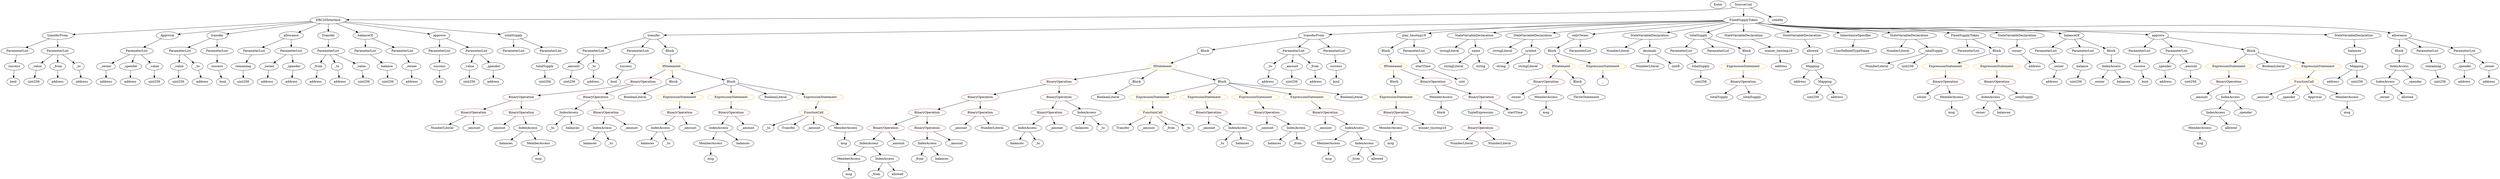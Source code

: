 strict digraph {
	graph [bb="0,0,9933.1,828"];
	node [label="\N"];
	Enter	[height=0.5,
		pos="6827.5,810",
		width=0.83628];
	Identifier_balances_8	[color=black,
		height=0.5,
		label=balances,
		pos="3997.5,162",
		width=1.1828];
	TupleExpression_Unnamed	[color=black,
		height=0.5,
		label=TupleExpression,
		pos="5883.5,306",
		width=2.0422];
	BinaryOperation_Unnamed_5	[color=brown,
		height=0.5,
		label=BinaryOperation,
		pos="5883.5,234",
		width=1.9867];
	TupleExpression_Unnamed -> BinaryOperation_Unnamed_5	[pos="e,5883.5,252.1 5883.5,287.7 5883.5,280.41 5883.5,271.73 5883.5,263.54"];
	Identifier__amount_12	[color=black,
		height=0.5,
		label=_amount,
		pos="4805.5,234",
		width=1.1967];
	Identifier__amount_14	[color=black,
		height=0.5,
		label=_amount,
		pos="8707.5,378",
		width=1.1967];
	NumberLiteral_Unnamed	[color=black,
		height=0.5,
		label=NumberLiteral,
		pos="6519.5,522",
		width=1.765];
	VariableDeclaration_balances	[color=black,
		height=0.5,
		label=balances,
		pos="9203.5,594",
		width=1.1828];
	Mapping_Unnamed	[color=black,
		height=0.5,
		label=Mapping,
		pos="9317.5,522",
		width=1.2105];
	VariableDeclaration_balances -> Mapping_Unnamed	[pos="e,9293.8,537.56 9226.9,578.67 9243.4,568.54 9265.7,554.82 9284.1,543.54"];
	Identifier_balances_3	[color=black,
		height=0.5,
		label=balances,
		pos="2258.5,162",
		width=1.1828];
	FunctionDefinition_transfer_1	[color=black,
		height=0.5,
		label=transfer,
		pos="2526.5,666",
		width=1.0719];
	ParameterList_Unnamed_21	[color=black,
		height=0.5,
		label=ParameterList,
		pos="2312.5,594",
		width=1.7095];
	FunctionDefinition_transfer_1 -> ParameterList_Unnamed_21	[pos="e,2352.5,608.05 2495.4,654.82 2460.8,643.5 2404.4,625.03 2363.3,611.61"];
	ParameterList_Unnamed_22	[color=black,
		height=0.5,
		label=ParameterList,
		pos="2467.5,594",
		width=1.7095];
	FunctionDefinition_transfer_1 -> ParameterList_Unnamed_22	[pos="e,2481.6,611.63 2512.9,648.76 2505.7,640.32 2496.9,629.8 2488.9,620.31"];
	Block_Unnamed_7	[color=black,
		height=0.5,
		label=Block,
		pos="2586.5,594",
		width=0.90558];
	FunctionDefinition_transfer_1 -> Block_Unnamed_7	[pos="e,2573.1,610.67 2540.5,648.76 2548,639.98 2557.4,628.96 2565.8,619.19"];
	ParameterList_Unnamed_11	[color=black,
		height=0.5,
		label=ParameterList,
		pos="1011.5,594",
		width=1.7095];
	Parameter_remaining	[color=black,
		height=0.5,
		label=remaining,
		pos="970.54,522",
		width=1.2798];
	ParameterList_Unnamed_11 -> Parameter_remaining	[pos="e,980.38,539.79 1001.6,576.05 996.98,568.14 991.36,558.54 986.17,549.69"];
	ParameterList_Unnamed	[color=black,
		height=0.5,
		label=ParameterList,
		pos="2000.5,594",
		width=1.7095];
	ParameterList_Unnamed_13	[color=black,
		height=0.5,
		label=ParameterList,
		pos="549.54,594",
		width=1.7095];
	VariableDeclaration__owner	[color=black,
		height=0.5,
		label=_owner,
		pos="412.54,522",
		width=1.0719];
	ParameterList_Unnamed_13 -> VariableDeclaration__owner	[pos="e,437.62,535.81 519.82,577.81 498.62,566.98 470.04,552.38 447.71,540.97"];
	VariableDeclaration__spender	[color=black,
		height=0.5,
		label=_spender,
		pos="514.54,522",
		width=1.2521];
	ParameterList_Unnamed_13 -> VariableDeclaration__spender	[pos="e,523.09,540.1 540.89,575.7 537.08,568.07 532.5,558.92 528.24,550.4"];
	VariableDeclaration__value_1	[color=black,
		height=0.5,
		label=_value,
		pos="612.54,522",
		width=0.96103];
	ParameterList_Unnamed_13 -> VariableDeclaration__value_1	[pos="e,598.58,538.51 564.47,576.41 572.38,567.62 582.25,556.66 590.97,546.96"];
	IfStatement_Unnamed	[color=orange,
		height=0.5,
		label=IfStatement,
		pos="6189.5,522",
		width=1.4739];
	BinaryOperation_Unnamed	[color=brown,
		height=0.5,
		label=BinaryOperation,
		pos="6131.5,450",
		width=1.9867];
	IfStatement_Unnamed -> BinaryOperation_Unnamed	[pos="e,6145.6,467.96 6175.8,504.41 6169,496.16 6160.6,486.01 6152.9,476.78"];
	Block_Unnamed_1	[color=black,
		height=0.5,
		label=Block,
		pos="6259.5,450",
		width=0.90558];
	IfStatement_Unnamed -> Block_Unnamed_1	[pos="e,6244.5,466.04 6206.1,504.41 6215.2,495.31 6226.6,483.9 6236.6,473.96"];
	Identifier_balances_10	[color=black,
		height=0.5,
		label=balances,
		pos="5075.5,162",
		width=1.1828];
	FunctionDefinition_transferFrom_1	[color=black,
		height=0.5,
		label=transferFrom,
		pos="5308.5,666",
		width=1.6402];
	Block_Unnamed_10	[color=black,
		height=0.5,
		label=Block,
		pos="4982.5,594",
		width=0.90558];
	FunctionDefinition_transferFrom_1 -> Block_Unnamed_10	[pos="e,5012.5,601.43 5261.1,654.82 5197.1,641.07 5084,616.79 5023.5,603.79"];
	ParameterList_Unnamed_23	[color=black,
		height=0.5,
		label=ParameterList,
		pos="5229.5,594",
		width=1.7095];
	FunctionDefinition_transferFrom_1 -> ParameterList_Unnamed_23	[pos="e,5248,611.39 5290.2,648.76 5280.2,639.91 5267.7,628.77 5256.6,618.93"];
	ParameterList_Unnamed_24	[color=black,
		height=0.5,
		label=ParameterList,
		pos="5386.5,594",
		width=1.7095];
	FunctionDefinition_transferFrom_1 -> ParameterList_Unnamed_24	[pos="e,5368,611.63 5326.6,648.76 5336.4,639.97 5348.7,628.93 5359.6,619.14"];
	Parameter_success	[color=black,
		height=0.5,
		label=success,
		pos="866.54,522",
		width=1.1135];
	ElementaryTypeName_bool	[color=black,
		height=0.5,
		label=bool,
		pos="881.54,450",
		width=0.76697];
	Parameter_success -> ElementaryTypeName_bool	[pos="e,877.88,468.1 870.25,503.7 871.83,496.32 873.72,487.52 875.49,479.25"];
	Parameter_totalSupply	[color=black,
		height=0.5,
		label=totalSupply,
		pos="2110.5,522",
		width=1.4739];
	ElementaryTypeName_uint256	[color=black,
		height=0.5,
		label=uint256,
		pos="2110.5,450",
		width=1.0442];
	Parameter_totalSupply -> ElementaryTypeName_uint256	[pos="e,2110.5,468.1 2110.5,503.7 2110.5,496.41 2110.5,487.73 2110.5,479.54"];
	FunctionDefinition_play_tmstmp18	[color=black,
		height=0.5,
		label=play_tmstmp18,
		pos="5618.5,666",
		width=1.8897];
	Block_Unnamed_3	[color=black,
		height=0.5,
		label=Block,
		pos="5506.5,594",
		width=0.90558];
	FunctionDefinition_play_tmstmp18 -> Block_Unnamed_3	[pos="e,5527.6,608.17 5592.8,648.94 5576.3,638.62 5554.8,625.14 5537.3,614.25"];
	ParameterList_Unnamed_16	[color=black,
		height=0.5,
		label=ParameterList,
		pos="5618.5,594",
		width=1.7095];
	FunctionDefinition_play_tmstmp18 -> ParameterList_Unnamed_16	[pos="e,5618.5,612.1 5618.5,647.7 5618.5,640.41 5618.5,631.73 5618.5,623.54"];
	ParameterList_Unnamed_3	[color=black,
		height=0.5,
		label=ParameterList,
		pos="1436.5,594",
		width=1.7095];
	Parameter_balance	[color=black,
		height=0.5,
		label=balance,
		pos="1525.5,522",
		width=1.0719];
	ParameterList_Unnamed_3 -> Parameter_balance	[pos="e,1506.5,537.95 1457.2,576.76 1469.2,567.34 1484.4,555.34 1497.5,545.06"];
	ElementaryTypeName_string	[color=black,
		height=0.5,
		label=string,
		pos="5961.5,522",
		width=0.864];
	Parameter_startTime	[color=black,
		height=0.5,
		label=startTime,
		pos="5660.5,522",
		width=1.266];
	ElementaryTypeName_uint	[color=black,
		height=0.5,
		label=uint,
		pos="5814.5,450",
		width=0.75];
	Parameter_startTime -> ElementaryTypeName_uint	[pos="e,5792.9,461.32 5690.2,507.87 5714.1,497.24 5748.6,481.81 5778.5,468 5779.8,467.4 5781.2,466.78 5782.5,466.16"];
	ExpressionStatement_Unnamed_1	[color=orange,
		height=0.5,
		label=ExpressionStatement,
		pos="7701.5,522",
		width=2.458];
	BinaryOperation_Unnamed_1	[color=brown,
		height=0.5,
		label=BinaryOperation,
		pos="7701.5,450",
		width=1.9867];
	ExpressionStatement_Unnamed_1 -> BinaryOperation_Unnamed_1	[pos="e,7701.5,468.1 7701.5,503.7 7701.5,496.41 7701.5,487.73 7701.5,479.54"];
	ElementaryTypeName_uint256_6	[color=black,
		height=0.5,
		label=uint256,
		pos="1446.5,450",
		width=1.0442];
	Parameter__spender_2	[color=black,
		height=0.5,
		label=_spender,
		pos="8569.5,522",
		width=1.2521];
	ElementaryTypeName_address_20	[color=black,
		height=0.5,
		label=address,
		pos="8574.5,450",
		width=1.0996];
	Parameter__spender_2 -> ElementaryTypeName_address_20	[pos="e,8573.3,468.1 8570.8,503.7 8571.3,496.41 8571.9,487.73 8572.5,479.54"];
	ExpressionStatement_Unnamed_11	[color=orange,
		height=0.5,
		label=ExpressionStatement,
		pos="4622.5,378",
		width=2.458];
	FunctionCall_Unnamed_1	[color=orange,
		height=0.5,
		label=FunctionCall,
		pos="4622.5,306",
		width=1.6125];
	ExpressionStatement_Unnamed_11 -> FunctionCall_Unnamed_1	[pos="e,4622.5,324.1 4622.5,359.7 4622.5,352.41 4622.5,343.73 4622.5,335.54"];
	IndexAccess_Unnamed_19	[color=black,
		height=0.5,
		label=IndexAccess,
		pos="9461.5,450",
		width=1.6402];
	Identifier__owner_1	[color=black,
		height=0.5,
		label=_owner,
		pos="9430.5,378",
		width=1.0719];
	IndexAccess_Unnamed_19 -> Identifier__owner_1	[pos="e,9438.1,396.1 9453.9,431.7 9450.5,424.07 9446.4,414.92 9442.7,406.4"];
	Identifier_allowed_3	[color=black,
		height=0.5,
		label=allowed,
		pos="9526.5,378",
		width=1.0858];
	IndexAccess_Unnamed_19 -> Identifier_allowed_3	[pos="e,9511.7,394.99 9476.9,432.41 9485,423.74 9495,412.97 9503.9,403.38"];
	Identifier__amount_10	[color=black,
		height=0.5,
		label=_amount,
		pos="5045.5,234",
		width=1.1967];
	IfStatement_Unnamed_3	[color=orange,
		height=0.5,
		label=IfStatement,
		pos="4849.5,522",
		width=1.4739];
	Block_Unnamed_10 -> IfStatement_Unnamed_3	[pos="e,4877.5,537.72 4959.4,580.81 4939.6,570.41 4910.8,555.26 4887.7,543.08"];
	ElementaryTypeName_address_13	[color=black,
		height=0.5,
		label=address,
		pos="7122.5,450",
		width=1.0996];
	ElementaryTypeName_address	[color=black,
		height=0.5,
		label=address,
		pos="1634.5,450",
		width=1.0996];
	Identifier__to	[color=black,
		height=0.5,
		label=_to,
		pos="2346.5,162",
		width=0.75];
	ElementaryTypeName_bool_5	[color=black,
		height=0.5,
		label=bool,
		pos="8489.5,450",
		width=0.76697];
	ParameterList_Unnamed_4	[color=black,
		height=0.5,
		label=ParameterList,
		pos="726.54,594",
		width=1.7095];
	Parameter__value	[color=black,
		height=0.5,
		label=_value,
		pos="701.54,522",
		width=0.96103];
	ParameterList_Unnamed_4 -> Parameter__value	[pos="e,707.65,540.1 720.36,575.7 717.67,568.15 714.44,559.12 711.43,550.68"];
	Parameter__to	[color=black,
		height=0.5,
		label=_to,
		pos="781.54,522",
		width=0.75];
	ParameterList_Unnamed_4 -> Parameter__to	[pos="e,769.48,538.36 739.86,576.05 746.63,567.44 754.98,556.81 762.43,547.33"];
	VariableDeclaration_winner_tmstmp18	[color=black,
		height=0.5,
		label=winner_tmstmp18,
		pos="7039.5,594",
		width=2.1392];
	ElementaryTypeName_address_15	[color=black,
		height=0.5,
		label=address,
		pos="7048.5,522",
		width=1.0996];
	VariableDeclaration_winner_tmstmp18 -> ElementaryTypeName_address_15	[pos="e,7046.3,540.1 7041.8,575.7 7042.7,568.32 7043.8,559.52 7044.9,551.25"];
	Identifier_totalSupply	[color=black,
		height=0.5,
		label=totalSupply,
		pos="6876.5,378",
		width=1.4739];
	StateVariableDeclaration_Unnamed_1	[color=black,
		height=0.5,
		label=StateVariableDeclaration,
		pos="5850.5,666",
		width=2.8184];
	stringLiteral_Unnamed_3	[color=black,
		height=0.5,
		label=stringLiteral,
		pos="5752.5,594",
		width=1.5016];
	StateVariableDeclaration_Unnamed_1 -> stringLiteral_Unnamed_3	[pos="e,5774.7,610.83 5826.8,648.05 5813.9,638.85 5797.8,627.35 5783.9,617.41"];
	VariableDeclaration_name	[color=black,
		height=0.5,
		label=name,
		pos="5854.5,594",
		width=0.83628];
	StateVariableDeclaration_Unnamed_1 -> VariableDeclaration_name	[pos="e,5853.6,612.1 5851.5,647.7 5851.9,640.41 5852.4,631.73 5852.9,623.54"];
	Parameter__to_3	[color=black,
		height=0.5,
		label=_to,
		pos="5108.5,522",
		width=0.75];
	ElementaryTypeName_address_19	[color=black,
		height=0.5,
		label=address,
		pos="5105.5,450",
		width=1.0996];
	Parameter__to_3 -> ElementaryTypeName_address_19	[pos="e,5106.3,468.1 5107.8,503.7 5107.5,496.41 5107.1,487.73 5106.8,479.54"];
	ParameterList_Unnamed_18	[color=black,
		height=0.5,
		label=ParameterList,
		pos="6658.5,594",
		width=1.7095];
	Parameter_totalSupply_1	[color=black,
		height=0.5,
		label=totalSupply,
		pos="6729.5,522",
		width=1.4739];
	ParameterList_Unnamed_18 -> Parameter_totalSupply_1	[pos="e,6712.8,539.47 6675.4,576.41 6684.1,567.78 6695,557.06 6704.7,547.5"];
	Identifier__to_3	[color=black,
		height=0.5,
		label=_to,
		pos="3002.5,234",
		width=0.75];
	VariableDeclaration_owner	[color=black,
		height=0.5,
		label=owner,
		pos="7983.5,594",
		width=0.93331];
	ElementaryTypeName_address_11	[color=black,
		height=0.5,
		label=address,
		pos="8042.5,522",
		width=1.0996];
	VariableDeclaration_owner -> ElementaryTypeName_address_11	[pos="e,8028.8,539.31 7996.9,577.12 8004.2,568.47 8013.4,557.58 8021.6,547.83"];
	BinaryOperation_Unnamed_11	[color=brown,
		height=0.5,
		label=BinaryOperation,
		pos="1778.5,306",
		width=1.9867];
	NumberLiteral_Unnamed_6	[color=black,
		height=0.5,
		label=NumberLiteral,
		pos="1653.5,234",
		width=1.765];
	BinaryOperation_Unnamed_11 -> NumberLiteral_Unnamed_6	[pos="e,1681.4,250.58 1750.2,289.12 1732.7,279.34 1710.1,266.69 1691.2,256.07"];
	Identifier__amount_1	[color=black,
		height=0.5,
		label=_amount,
		pos="1778.5,234",
		width=1.1967];
	BinaryOperation_Unnamed_11 -> Identifier__amount_1	[pos="e,1778.5,252.1 1778.5,287.7 1778.5,280.41 1778.5,271.73 1778.5,263.54"];
	IndexAccess_Unnamed_18	[color=black,
		height=0.5,
		label=IndexAccess,
		pos="9543.5,522",
		width=1.6402];
	IndexAccess_Unnamed_18 -> IndexAccess_Unnamed_19	[pos="e,9480.7,467.39 9524.5,504.76 9514,495.82 9500.8,484.55 9489.2,474.64"];
	Identifier__spender_2	[color=black,
		height=0.5,
		label=_spender,
		pos="9583.5,450",
		width=1.2521];
	IndexAccess_Unnamed_18 -> Identifier__spender_2	[pos="e,9573.9,467.79 9553.2,504.05 9557.7,496.14 9563.2,486.54 9568.3,477.69"];
	BinaryOperation_Unnamed_9	[color=brown,
		height=0.5,
		label=BinaryOperation,
		pos="1970.5,378",
		width=1.9867];
	BinaryOperation_Unnamed_9 -> BinaryOperation_Unnamed_11	[pos="e,1818.1,321.44 1931.2,362.67 1901.6,351.85 1860.6,336.93 1828.6,325.26"];
	BinaryOperation_Unnamed_10	[color=brown,
		height=0.5,
		label=BinaryOperation,
		pos="1970.5,306",
		width=1.9867];
	BinaryOperation_Unnamed_9 -> BinaryOperation_Unnamed_10	[pos="e,1970.5,324.1 1970.5,359.7 1970.5,352.41 1970.5,343.73 1970.5,335.54"];
	StateVariableDeclaration_Unnamed	[color=black,
		height=0.5,
		label=StateVariableDeclaration,
		pos="6071.5,666",
		width=2.8184];
	stringLiteral_Unnamed_1	[color=black,
		height=0.5,
		label=stringLiteral,
		pos="5956.5,594",
		width=1.5016];
	StateVariableDeclaration_Unnamed -> stringLiteral_Unnamed_1	[pos="e,5981.5,610.2 6044,648.23 6028.1,638.56 6008,626.32 5991.1,616.01"];
	VariableDeclaration_symbol	[color=black,
		height=0.5,
		label=symbol,
		pos="6066.5,594",
		width=1.0581];
	StateVariableDeclaration_Unnamed -> VariableDeclaration_symbol	[pos="e,6067.8,612.1 6070.3,647.7 6069.8,640.41 6069.2,631.73 6068.6,623.54"];
	BinaryOperation_Unnamed_14	[color=brown,
		height=0.5,
		label=BinaryOperation,
		pos="2853.5,306",
		width=1.9867];
	IndexAccess_Unnamed_5	[color=black,
		height=0.5,
		label=IndexAccess,
		pos="2794.5,234",
		width=1.6402];
	BinaryOperation_Unnamed_14 -> IndexAccess_Unnamed_5	[pos="e,2808.7,251.79 2839.3,288.05 2832.3,279.8 2823.8,269.7 2816.1,260.54"];
	Identifier__amount_3	[color=black,
		height=0.5,
		label=_amount,
		pos="2914.5,234",
		width=1.1967];
	BinaryOperation_Unnamed_14 -> Identifier__amount_3	[pos="e,2900.3,251.31 2868.3,288.05 2875.7,279.59 2884.7,269.19 2892.9,259.84"];
	BinaryOperation_Unnamed_6	[color=brown,
		height=0.5,
		label=BinaryOperation,
		pos="5551.5,306",
		width=1.9867];
	MemberAccess_Unnamed_3	[color=black,
		height=0.5,
		label=MemberAccess,
		pos="5551.5,234",
		width=1.9174];
	BinaryOperation_Unnamed_6 -> MemberAccess_Unnamed_3	[pos="e,5551.5,252.1 5551.5,287.7 5551.5,280.41 5551.5,271.73 5551.5,263.54"];
	Identifier_winner_tmstmp18	[color=black,
		height=0.5,
		label=winner_tmstmp18,
		pos="5715.5,234",
		width=2.1392];
	BinaryOperation_Unnamed_6 -> Identifier_winner_tmstmp18	[pos="e,5679.6,250.35 5586.7,289.98 5610.8,279.71 5643,265.98 5669.1,254.81"];
	ExpressionStatement_Unnamed_12	[color=orange,
		height=0.5,
		label=ExpressionStatement,
		pos="8825.5,522",
		width=2.458];
	BinaryOperation_Unnamed_27	[color=brown,
		height=0.5,
		label=BinaryOperation,
		pos="8825.5,450",
		width=1.9867];
	ExpressionStatement_Unnamed_12 -> BinaryOperation_Unnamed_27	[pos="e,8825.5,468.1 8825.5,503.7 8825.5,496.41 8825.5,487.73 8825.5,479.54"];
	Identifier__amount_11	[color=black,
		height=0.5,
		label=_amount,
		pos="5285.5,234",
		width=1.1967];
	ElementaryTypeName_address_9	[color=black,
		height=0.5,
		label=address,
		pos="414.54,450",
		width=1.0996];
	VariableDeclaration__owner -> ElementaryTypeName_address_9	[pos="e,414.05,468.1 413.04,503.7 413.25,496.41 413.49,487.73 413.73,479.54"];
	ElementaryTypeName_address_1	[color=black,
		height=0.5,
		label=address,
		pos="796.54,450",
		width=1.0996];
	Identifier_Transfer_1	[color=black,
		height=0.5,
		label=Transfer,
		pos="4440.5,234",
		width=1.1689];
	FunctionCall_Unnamed_1 -> Identifier_Transfer_1	[pos="e,4471.1,246.77 4587,291.34 4556.9,279.73 4513.5,263.07 4481.8,250.88"];
	Identifier__amount_13	[color=black,
		height=0.5,
		label=_amount,
		pos="4543.5,234",
		width=1.1967];
	FunctionCall_Unnamed_1 -> Identifier__amount_13	[pos="e,4561.2,250.67 4604.2,288.76 4594,279.71 4581.1,268.29 4569.8,258.3"];
	Identifier__from_4	[color=black,
		height=0.5,
		label=_from,
		pos="4638.5,234",
		width=0.93331];
	FunctionCall_Unnamed_1 -> Identifier__from_4	[pos="e,4634.6,252.1 4626.5,287.7 4628.2,280.32 4630.2,271.52 4632.1,263.25"];
	Identifier__to_7	[color=black,
		height=0.5,
		label=_to,
		pos="4717.5,234",
		width=0.75];
	FunctionCall_Unnamed_1 -> Identifier__to_7	[pos="e,4699.9,248.01 4644.1,289.12 4657.9,278.92 4676,265.61 4690.7,254.74"];
	Parameter__spender_3	[color=black,
		height=0.5,
		label=_spender,
		pos="9791.5,522",
		width=1.2521];
	ElementaryTypeName_address_22	[color=black,
		height=0.5,
		label=address,
		pos="9791.5,450",
		width=1.0996];
	Parameter__spender_3 -> ElementaryTypeName_address_22	[pos="e,9791.5,468.1 9791.5,503.7 9791.5,496.41 9791.5,487.73 9791.5,479.54"];
	BinaryOperation_Unnamed_2	[color=brown,
		height=0.5,
		label=BinaryOperation,
		pos="7896.5,450",
		width=1.9867];
	IndexAccess_Unnamed	[color=black,
		height=0.5,
		label=IndexAccess,
		pos="7885.5,378",
		width=1.6402];
	BinaryOperation_Unnamed_2 -> IndexAccess_Unnamed	[pos="e,7888.2,396.1 7893.8,431.7 7892.7,424.32 7891.3,415.52 7890,407.25"];
	Identifier__totalSupply	[color=black,
		height=0.5,
		label=_totalSupply,
		pos="8020.5,378",
		width=1.6125];
	BinaryOperation_Unnamed_2 -> Identifier__totalSupply	[pos="e,7993.4,394.34 7924.7,433.12 7942,423.31 7964.5,410.63 7983.3,400"];
	ElementaryTypeName_bool_1	[color=black,
		height=0.5,
		label=bool,
		pos="42.543,450",
		width=0.76697];
	ElementaryTypeName_address_12	[color=black,
		height=0.5,
		label=address,
		pos="9251.5,450",
		width=1.0996];
	ContractDefinition_ERC20Interface	[color=black,
		height=0.5,
		label=ERC20Interface,
		pos="1295.5,738",
		width=1.959];
	FunctionDefinition_transferFrom	[color=black,
		height=0.5,
		label=transferFrom,
		pos="221.54,666",
		width=1.6402];
	ContractDefinition_ERC20Interface -> FunctionDefinition_transferFrom	[pos="e,278.98,670.74 1228,732.59 1035.3,720.04 484.7,684.15 290.43,671.49"];
	EventDefinition_Approval	[color=black,
		height=0.5,
		label=Approval,
		pos="640.54,666",
		width=1.266];
	ContractDefinition_ERC20Interface -> EventDefinition_Approval	[pos="e,684.19,671.66 1231.5,730.16 1103.1,716.43 815.75,685.72 695.32,672.85"];
	FunctionDefinition_transfer	[color=black,
		height=0.5,
		label=transfer,
		pos="867.54,666",
		width=1.0719];
	ContractDefinition_ERC20Interface -> FunctionDefinition_transfer	[pos="e,903.63,672.9 1237.4,727.49 1151.8,713.48 993.47,687.6 914.67,674.71"];
	FunctionDefinition_allowance	[color=black,
		height=0.5,
		label=allowance,
		pos="1154.5,666",
		width=1.3076];
	ContractDefinition_ERC20Interface -> FunctionDefinition_allowance	[pos="e,1182.4,680.83 1264.3,721.46 1243.1,710.96 1215,697.04 1192.6,685.89"];
	EventDefinition_Transfer	[color=black,
		height=0.5,
		label=Transfer,
		pos="1295.5,666",
		width=1.1689];
	ContractDefinition_ERC20Interface -> EventDefinition_Transfer	[pos="e,1295.5,684.1 1295.5,719.7 1295.5,712.41 1295.5,703.73 1295.5,695.54"];
	FunctionDefinition_balanceOf	[color=black,
		height=0.5,
		label=balanceOf,
		pos="1436.5,666",
		width=1.3491];
	ContractDefinition_ERC20Interface -> FunctionDefinition_balanceOf	[pos="e,1408.2,681.07 1326.8,721.46 1347.8,711.03 1375.7,697.22 1398,686.11"];
	FunctionDefinition_approve	[color=black,
		height=0.5,
		label=approve,
		pos="1718.5,666",
		width=1.1412];
	ContractDefinition_ERC20Interface -> FunctionDefinition_approve	[pos="e,1680.4,673.31 1353.5,727.41 1437.3,713.55 1590.8,688.14 1669.4,675.14"];
	FunctionDefinition_totalSupply	[color=black,
		height=0.5,
		label=totalSupply,
		pos="2000.5,666",
		width=1.4739];
	ContractDefinition_ERC20Interface -> FunctionDefinition_totalSupply	[pos="e,1950.1,672 1360.3,730.57 1495.6,717.14 1806.6,686.26 1939,673.11"];
	IndexAccess_Unnamed_6	[color=black,
		height=0.5,
		label=IndexAccess,
		pos="2554.5,234",
		width=1.6402];
	Identifier_balances_6	[color=black,
		height=0.5,
		label=balances,
		pos="2497.5,162",
		width=1.1828];
	IndexAccess_Unnamed_6 -> Identifier_balances_6	[pos="e,2510.8,179.31 2540.7,216.05 2533.9,207.68 2525.6,197.4 2518,188.13"];
	Identifier__to_2	[color=black,
		height=0.5,
		label=_to,
		pos="2585.5,162",
		width=0.75];
	IndexAccess_Unnamed_6 -> Identifier__to_2	[pos="e,2578.2,179.62 2562.2,215.7 2565.6,207.95 2569.8,198.64 2573.6,190.02"];
	ParameterList_Unnamed_7	[color=black,
		height=0.5,
		label=ParameterList,
		pos="61.543,594",
		width=1.7095];
	Parameter_success_1	[color=black,
		height=0.5,
		label=success,
		pos="42.543,522",
		width=1.1135];
	ParameterList_Unnamed_7 -> Parameter_success_1	[pos="e,47.185,540.1 56.846,575.7 54.821,568.24 52.402,559.32 50.133,550.97"];
	NumberLiteral_Unnamed_1	[color=black,
		height=0.5,
		label=NumberLiteral,
		pos="6410.5,594",
		width=1.765];
	ParameterList_Unnamed_19	[color=black,
		height=0.5,
		label=ParameterList,
		pos="8096.5,594",
		width=1.7095];
	Parameter__owner_2	[color=black,
		height=0.5,
		label=_owner,
		pos="8138.5,522",
		width=1.0719];
	ParameterList_Unnamed_19 -> Parameter__owner_2	[pos="e,8128.5,539.79 8106.7,576.05 8111.5,568.06 8117.3,558.33 8122.7,549.4"];
	Identifier__to_4	[color=black,
		height=0.5,
		label=_to,
		pos="4085.5,162",
		width=0.75];
	Identifier__amount	[color=black,
		height=0.5,
		label=_amount,
		pos="1882.5,234",
		width=1.1967];
	BinaryOperation_Unnamed_10 -> Identifier__amount	[pos="e,1902,250.51 1949.7,288.41 1938.1,279.17 1923.4,267.54 1910.8,257.49"];
	IndexAccess_Unnamed_2	[color=black,
		height=0.5,
		label=IndexAccess,
		pos="2002.5,234",
		width=1.6402];
	BinaryOperation_Unnamed_10 -> IndexAccess_Unnamed_2	[pos="e,1994.7,252.1 1978.5,287.7 1981.9,280.07 1986.1,270.92 1990,262.4"];
	ElementaryTypeName_uint256_7	[color=black,
		height=0.5,
		label=uint256,
		pos="608.54,450",
		width=1.0442];
	ModifierDefinition_onlyOwner	[color=black,
		height=0.5,
		label=onlyOwner,
		pos="6267.5,666",
		width=1.4323];
	Block_Unnamed	[color=black,
		height=0.5,
		label=Block,
		pos="6155.5,594",
		width=0.90558];
	ModifierDefinition_onlyOwner -> Block_Unnamed	[pos="e,6176.4,608.04 6243.2,649.81 6226.5,639.34 6204.1,625.35 6186.1,614.12"];
	ParameterList_Unnamed_14	[color=black,
		height=0.5,
		label=ParameterList,
		pos="6267.5,594",
		width=1.7095];
	ModifierDefinition_onlyOwner -> ParameterList_Unnamed_14	[pos="e,6267.5,612.1 6267.5,647.7 6267.5,640.41 6267.5,631.73 6267.5,623.54"];
	Identifier_owner	[color=black,
		height=0.5,
		label=owner,
		pos="6010.5,378",
		width=0.93331];
	BinaryOperation_Unnamed -> Identifier_owner	[pos="e,6032.9,391.94 6103.8,432.94 6085.6,422.4 6061.7,408.59 6042.7,397.57"];
	MemberAccess_Unnamed	[color=black,
		height=0.5,
		label=MemberAccess,
		pos="6131.5,378",
		width=1.9174];
	BinaryOperation_Unnamed -> MemberAccess_Unnamed	[pos="e,6131.5,396.1 6131.5,431.7 6131.5,424.41 6131.5,415.73 6131.5,407.54"];
	Identifier__from_2	[color=black,
		height=0.5,
		label=_from,
		pos="5169.5,162",
		width=0.93331];
	ElementaryTypeName_uint256_16	[color=black,
		height=0.5,
		label=uint256,
		pos="9684.5,450",
		width=1.0442];
	MemberAccess_Unnamed_8	[color=black,
		height=0.5,
		label=MemberAccess,
		pos="5297.5,162",
		width=1.9174];
	Identifier_msg_7	[color=black,
		height=0.5,
		label=msg,
		pos="5297.5,90",
		width=0.75];
	MemberAccess_Unnamed_8 -> Identifier_msg_7	[pos="e,5297.5,108.1 5297.5,143.7 5297.5,136.41 5297.5,127.73 5297.5,119.54"];
	Identifier_msg_1	[color=black,
		height=0.5,
		label=msg,
		pos="7706.5,306",
		width=0.75];
	IndexAccess_Unnamed_1	[color=black,
		height=0.5,
		label=IndexAccess,
		pos="8349.5,522",
		width=1.6402];
	Identifier__owner	[color=black,
		height=0.5,
		label=_owner,
		pos="8302.5,450",
		width=1.0719];
	IndexAccess_Unnamed_1 -> Identifier__owner	[pos="e,8313.5,467.31 8338.2,504.05 8332.7,495.85 8325.9,485.83 8319.8,476.71"];
	Identifier_balances_1	[color=black,
		height=0.5,
		label=balances,
		pos="8401.5,450",
		width=1.1828];
	IndexAccess_Unnamed_1 -> Identifier_balances_1	[pos="e,8389.4,467.31 8362.1,504.05 8368.3,495.77 8375.8,485.62 8382.7,476.42"];
	Identifier__from_1	[color=black,
		height=0.5,
		label=_from,
		pos="3385.5,18",
		width=0.93331];
	IndexAccess_Unnamed_10	[color=black,
		height=0.5,
		label=IndexAccess,
		pos="4041.5,234",
		width=1.6402];
	IndexAccess_Unnamed_10 -> Identifier_balances_8	[pos="e,4008.1,179.79 4030.9,216.05 4025.9,208.06 4019.8,198.33 4014.1,189.4"];
	IndexAccess_Unnamed_10 -> Identifier__to_4	[pos="e,4075.6,178.83 4052.2,216.05 4057.4,207.73 4063.8,197.54 4069.6,188.32"];
	StateVariableDeclaration_Unnamed_2	[color=black,
		height=0.5,
		label=StateVariableDeclaration,
		pos="6535.5,666",
		width=2.8184];
	StateVariableDeclaration_Unnamed_2 -> NumberLiteral_Unnamed_1	[pos="e,6438.2,610.51 6505.9,648.41 6488.6,638.72 6466.6,626.4 6448.1,616.04"];
	VariableDeclaration_decimals	[color=black,
		height=0.5,
		label=decimals,
		pos="6535.5,594",
		width=1.1967];
	StateVariableDeclaration_Unnamed_2 -> VariableDeclaration_decimals	[pos="e,6535.5,612.1 6535.5,647.7 6535.5,640.41 6535.5,631.73 6535.5,623.54"];
	IndexAccess_Unnamed_3	[color=black,
		height=0.5,
		label=IndexAccess,
		pos="2314.5,234",
		width=1.6402];
	IndexAccess_Unnamed_3 -> Identifier_balances_3	[pos="e,2271.6,179.31 2301,216.05 2294.3,207.68 2286.1,197.4 2278.7,188.13"];
	IndexAccess_Unnamed_3 -> Identifier__to	[pos="e,2338.9,179.62 2322.5,215.7 2326,207.95 2330.2,198.64 2334.2,190.02"];
	Block_Unnamed_14	[color=black,
		height=0.5,
		label=Block,
		pos="9543.5,594",
		width=0.90558];
	Block_Unnamed_14 -> IndexAccess_Unnamed_18	[pos="e,9543.5,540.1 9543.5,575.7 9543.5,568.41 9543.5,559.73 9543.5,551.54"];
	NumberLiteral_Unnamed_4	[color=black,
		height=0.5,
		label=NumberLiteral,
		pos="5810.5,162",
		width=1.765];
	BinaryOperation_Unnamed_5 -> NumberLiteral_Unnamed_4	[pos="e,5828,179.71 5866.2,216.41 5857.2,207.76 5846,197 5836,187.42"];
	NumberLiteral_Unnamed_5	[color=black,
		height=0.5,
		label=NumberLiteral,
		pos="5955.5,162",
		width=1.765];
	BinaryOperation_Unnamed_5 -> NumberLiteral_Unnamed_5	[pos="e,5938.3,179.79 5901,216.05 5909.7,207.54 5920.5,197.07 5930.2,187.68"];
	Parameter__value_2	[color=black,
		height=0.5,
		label=_value,
		pos="1836.5,522",
		width=0.96103];
	ElementaryTypeName_uint256_4	[color=black,
		height=0.5,
		label=uint256,
		pos="1836.5,450",
		width=1.0442];
	Parameter__value_2 -> ElementaryTypeName_uint256_4	[pos="e,1836.5,468.1 1836.5,503.7 1836.5,496.41 1836.5,487.73 1836.5,479.54"];
	ParameterList_Unnamed_23 -> Parameter__to_3	[pos="e,5128.6,534.58 5202.7,577.46 5183.6,566.42 5158,551.58 5138.2,540.19"];
	Parameter__amount_1	[color=black,
		height=0.5,
		label=_amount,
		pos="5200.5,522",
		width=1.1967];
	ParameterList_Unnamed_23 -> Parameter__amount_1	[pos="e,5207.6,540.1 5222.4,575.7 5219.2,568.15 5215.5,559.12 5212,550.68"];
	Parameter__from_1	[color=black,
		height=0.5,
		label=_from,
		pos="5295.5,522",
		width=0.93331];
	ParameterList_Unnamed_23 -> Parameter__from_1	[pos="e,5280.9,538.51 5245.2,576.41 5253.6,567.53 5264,556.44 5273.2,546.67"];
	Identifier_owner_1	[color=black,
		height=0.5,
		label=owner,
		pos="7585.5,378",
		width=0.93331];
	ElementaryTypeName_address_21	[color=black,
		height=0.5,
		label=address,
		pos="9893.5,450",
		width=1.0996];
	ParameterList_Unnamed_17	[color=black,
		height=0.5,
		label=ParameterList,
		pos="6799.5,594",
		width=1.7095];
	BooleanLiteral_Unnamed_3	[color=black,
		height=0.5,
		label=BooleanLiteral,
		pos="4451.5,378",
		width=1.7788];
	MemberAccess_Unnamed_7	[color=black,
		height=0.5,
		label=MemberAccess,
		pos="3273.5,90",
		width=1.9174];
	Identifier_msg_6	[color=black,
		height=0.5,
		label=msg,
		pos="3273.5,18",
		width=0.75];
	MemberAccess_Unnamed_7 -> Identifier_msg_6	[pos="e,3273.5,36.104 3273.5,71.697 3273.5,64.407 3273.5,55.726 3273.5,47.536"];
	ElementaryTypeName_bool_3	[color=black,
		height=0.5,
		label=bool,
		pos="2390.5,450",
		width=0.76697];
	MemberAccess_Unnamed_2	[color=black,
		height=0.5,
		label=MemberAccess,
		pos="5725.5,378",
		width=1.9174];
	Identifier_block	[color=black,
		height=0.5,
		label=block,
		pos="5725.5,306",
		width=0.87786];
	MemberAccess_Unnamed_2 -> Identifier_block	[pos="e,5725.5,324.1 5725.5,359.7 5725.5,352.41 5725.5,343.73 5725.5,335.54"];
	FunctionDefinition_totalSupply_1	[color=black,
		height=0.5,
		label=totalSupply,
		pos="6755.5,666",
		width=1.4739];
	FunctionDefinition_totalSupply_1 -> ParameterList_Unnamed_18	[pos="e,6681,611.22 6734,649.46 6721.1,640.15 6704.5,628.13 6690.1,617.76"];
	FunctionDefinition_totalSupply_1 -> ParameterList_Unnamed_17	[pos="e,6789,611.79 6766.2,648.05 6771.2,640.06 6777.3,630.33 6782.9,621.4"];
	Block_Unnamed_5	[color=black,
		height=0.5,
		label=Block,
		pos="6911.5,594",
		width=0.90558];
	FunctionDefinition_totalSupply_1 -> Block_Unnamed_5	[pos="e,6887.1,605.99 6786.7,651 6812.8,639.31 6849.9,622.65 6876.9,610.55"];
	BinaryOperation_Unnamed_16	[color=brown,
		height=0.5,
		label=BinaryOperation,
		pos="4212.5,450",
		width=1.9867];
	IfStatement_Unnamed_3 -> BinaryOperation_Unnamed_16	[pos="e,4277.2,458.1 4799.6,515.51 4688.4,503.29 4420.2,473.82 4288.3,459.33"];
	Block_Unnamed_12	[color=black,
		height=0.5,
		label=Block,
		pos="4690.5,450",
		width=0.90558];
	IfStatement_Unnamed_3 -> Block_Unnamed_12	[pos="e,4715.6,462.04 4818.1,507.17 4791.6,495.49 4753.6,478.78 4726,466.62"];
	Block_Unnamed_11	[color=black,
		height=0.5,
		label=Block,
		pos="5011.5,450",
		width=0.90558];
	IfStatement_Unnamed_3 -> Block_Unnamed_11	[pos="e,4986.2,461.93 4881.5,507.17 4908.8,495.41 4947.8,478.53 4976,466.35"];
	ExpressionStatement_Unnamed_6	[color=orange,
		height=0.5,
		label=ExpressionStatement,
		pos="2658.5,378",
		width=2.458];
	BinaryOperation_Unnamed_15	[color=brown,
		height=0.5,
		label=BinaryOperation,
		pos="2658.5,306",
		width=1.9867];
	ExpressionStatement_Unnamed_6 -> BinaryOperation_Unnamed_15	[pos="e,2658.5,324.1 2658.5,359.7 2658.5,352.41 2658.5,343.73 2658.5,335.54"];
	ElementaryTypeName_address_10	[color=black,
		height=0.5,
		label=address,
		pos="513.54,450",
		width=1.0996];
	VariableDeclaration__spender -> ElementaryTypeName_address_10	[pos="e,513.79,468.1 514.3,503.7 514.19,496.41 514.07,487.73 513.95,479.54"];
	BooleanLiteral_Unnamed_1	[color=black,
		height=0.5,
		label=BooleanLiteral,
		pos="2487.5,378",
		width=1.7788];
	MemberAccess_Unnamed_9	[color=black,
		height=0.5,
		label=MemberAccess,
		pos="8703.5,234",
		width=1.9174];
	Identifier_msg_8	[color=black,
		height=0.5,
		label=msg,
		pos="8703.5,162",
		width=0.75];
	MemberAccess_Unnamed_9 -> Identifier_msg_8	[pos="e,8703.5,180.1 8703.5,215.7 8703.5,208.41 8703.5,199.73 8703.5,191.54"];
	StateVariableDeclaration_Unnamed_7	[color=black,
		height=0.5,
		label=StateVariableDeclaration,
		pos="6928.5,666",
		width=2.8184];
	StateVariableDeclaration_Unnamed_7 -> VariableDeclaration_winner_tmstmp18	[pos="e,7013.6,611.39 6955.1,648.23 6969.8,638.99 6988.2,627.39 7004.1,617.38"];
	ElementaryTypeName_address_7	[color=black,
		height=0.5,
		label=address,
		pos="1254.5,450",
		width=1.0996];
	ExpressionStatement_Unnamed_5	[color=orange,
		height=0.5,
		label=ExpressionStatement,
		pos="2853.5,378",
		width=2.458];
	ExpressionStatement_Unnamed_5 -> BinaryOperation_Unnamed_14	[pos="e,2853.5,324.1 2853.5,359.7 2853.5,352.41 2853.5,343.73 2853.5,335.54"];
	Identifier_Transfer	[color=black,
		height=0.5,
		label=Transfer,
		pos="3089.5,234",
		width=1.1689];
	ElementaryTypeName_uint256_11	[color=black,
		height=0.5,
		label=uint256,
		pos="6729.5,450",
		width=1.0442];
	IfStatement_Unnamed_1	[color=orange,
		height=0.5,
		label=IfStatement,
		pos="5543.5,522",
		width=1.4739];
	Block_Unnamed_4	[color=black,
		height=0.5,
		label=Block,
		pos="5546.5,450",
		width=0.90558];
	IfStatement_Unnamed_1 -> Block_Unnamed_4	[pos="e,5545.8,468.1 5544.3,503.7 5544.6,496.41 5545,487.73 5545.3,479.54"];
	BinaryOperation_Unnamed_3	[color=brown,
		height=0.5,
		label=BinaryOperation,
		pos="5697.5,450",
		width=1.9867];
	IfStatement_Unnamed_1 -> BinaryOperation_Unnamed_3	[pos="e,5663.9,466.31 5574.3,507 5597,496.7 5628.1,482.56 5653.4,471.06"];
	MemberAccess_Unnamed_5	[color=black,
		height=0.5,
		label=MemberAccess,
		pos="2762.5,162",
		width=1.9174];
	IndexAccess_Unnamed_5 -> MemberAccess_Unnamed_5	[pos="e,2770.4,180.1 2786.6,215.7 2783.1,208.07 2779,198.92 2775.1,190.4"];
	Identifier_balances_5	[color=black,
		height=0.5,
		label=balances,
		pos="2892.5,162",
		width=1.1828];
	IndexAccess_Unnamed_5 -> Identifier_balances_5	[pos="e,2871.4,178.1 2816.8,217.12 2830.2,207.52 2847.5,195.16 2862.2,184.67"];
	Identifier__to_6	[color=black,
		height=0.5,
		label=_to,
		pos="4858.5,162",
		width=0.75];
	BooleanLiteral_Unnamed	[color=black,
		height=0.5,
		label=BooleanLiteral,
		pos="3024.5,378",
		width=1.7788];
	BinaryOperation_Unnamed_7	[color=brown,
		height=0.5,
		label=BinaryOperation,
		pos="6902.5,450",
		width=1.9867];
	BinaryOperation_Unnamed_7 -> Identifier_totalSupply	[pos="e,6882.9,396.1 6896.1,431.7 6893.3,424.15 6890,415.12 6886.8,406.68"];
	Identifier__totalSupply_1	[color=black,
		height=0.5,
		label=_totalSupply,
		pos="7005.5,378",
		width=1.6125];
	BinaryOperation_Unnamed_7 -> Identifier__totalSupply_1	[pos="e,6982.3,394.83 6926.7,432.59 6940.4,423.24 6957.9,411.4 6972.8,401.23"];
	ElementaryTypeName_address_8	[color=black,
		height=0.5,
		label=address,
		pos="1351.5,450",
		width=1.0996];
	Identifier_msg_2	[color=black,
		height=0.5,
		label=msg,
		pos="5551.5,162",
		width=0.75];
	MemberAccess_Unnamed_3 -> Identifier_msg_2	[pos="e,5551.5,180.1 5551.5,215.7 5551.5,208.41 5551.5,199.73 5551.5,191.54"];
	ParameterList_Unnamed_9	[color=black,
		height=0.5,
		label=ParameterList,
		pos="1718.5,594",
		width=1.7095];
	Parameter_success_2	[color=black,
		height=0.5,
		label=success,
		pos="1719.5,522",
		width=1.1135];
	ParameterList_Unnamed_9 -> Parameter_success_2	[pos="e,1719.3,540.1 1718.8,575.7 1718.9,568.41 1719,559.73 1719.1,551.54"];
	BinaryOperation_Unnamed_18	[color=brown,
		height=0.5,
		label=BinaryOperation,
		pos="3642.5,306",
		width=1.9867];
	BinaryOperation_Unnamed_20	[color=brown,
		height=0.5,
		label=BinaryOperation,
		pos="3481.5,234",
		width=1.9867];
	BinaryOperation_Unnamed_18 -> BinaryOperation_Unnamed_20	[pos="e,3516.3,250.11 3608,289.98 3584.2,279.64 3552.4,265.79 3526.6,254.58"];
	BinaryOperation_Unnamed_19	[color=brown,
		height=0.5,
		label=BinaryOperation,
		pos="3642.5,234",
		width=1.9867];
	BinaryOperation_Unnamed_18 -> BinaryOperation_Unnamed_19	[pos="e,3642.5,252.1 3642.5,287.7 3642.5,280.41 3642.5,271.73 3642.5,263.54"];
	Identifier__amount_15	[color=black,
		height=0.5,
		label=_amount,
		pos="8950.5,378",
		width=1.1967];
	ParameterList_Unnamed_26	[color=black,
		height=0.5,
		label=ParameterList,
		pos="8466.5,594",
		width=1.7095];
	Parameter_success_5	[color=black,
		height=0.5,
		label=success,
		pos="8466.5,522",
		width=1.1135];
	ParameterList_Unnamed_26 -> Parameter_success_5	[pos="e,8466.5,540.1 8466.5,575.7 8466.5,568.41 8466.5,559.73 8466.5,551.54"];
	Identifier__from	[color=black,
		height=0.5,
		label=_from,
		pos="3595.5,90",
		width=0.93331];
	ParameterList_Unnamed_10	[color=black,
		height=0.5,
		label=ParameterList,
		pos="1154.5,594",
		width=1.7095];
	Parameter__owner_1	[color=black,
		height=0.5,
		label=_owner,
		pos="1073.5,522",
		width=1.0719];
	ParameterList_Unnamed_10 -> Parameter__owner_1	[pos="e,1091.2,538.27 1135.3,576.41 1124.7,567.2 1111.3,555.6 1099.7,545.57"];
	Parameter__spender_1	[color=black,
		height=0.5,
		label=_spender,
		pos="1175.5,522",
		width=1.2521];
	ParameterList_Unnamed_10 -> Parameter__spender_1	[pos="e,1170.4,540.1 1159.7,575.7 1162,568.24 1164.6,559.32 1167.2,550.97"];
	BinaryOperation_Unnamed_17	[color=brown,
		height=0.5,
		label=BinaryOperation,
		pos="3851.5,378",
		width=1.9867];
	BinaryOperation_Unnamed_17 -> BinaryOperation_Unnamed_18	[pos="e,3684.3,320.97 3809.8,363 3776.7,351.94 3730.4,336.43 3694.9,324.54"];
	BinaryOperation_Unnamed_21	[color=brown,
		height=0.5,
		label=BinaryOperation,
		pos="3851.5,306",
		width=1.9867];
	BinaryOperation_Unnamed_17 -> BinaryOperation_Unnamed_21	[pos="e,3851.5,324.1 3851.5,359.7 3851.5,352.41 3851.5,343.73 3851.5,335.54"];
	Parameter__amount	[color=black,
		height=0.5,
		label=_amount,
		pos="2224.5,522",
		width=1.1967];
	ParameterList_Unnamed_21 -> Parameter__amount	[pos="e,2243.9,538.43 2292.1,576.76 2280.4,567.47 2265.6,555.67 2252.8,545.49"];
	Parameter__to_2	[color=black,
		height=0.5,
		label=_to,
		pos="2312.5,522",
		width=0.75];
	ParameterList_Unnamed_21 -> Parameter__to_2	[pos="e,2312.5,540.1 2312.5,575.7 2312.5,568.41 2312.5,559.73 2312.5,551.54"];
	BinaryOperation_Unnamed_24	[color=brown,
		height=0.5,
		label=BinaryOperation,
		pos="5045.5,306",
		width=1.9867];
	BinaryOperation_Unnamed_24 -> Identifier__amount_10	[pos="e,5045.5,252.1 5045.5,287.7 5045.5,280.41 5045.5,271.73 5045.5,263.54"];
	IndexAccess_Unnamed_12	[color=black,
		height=0.5,
		label=IndexAccess,
		pos="5165.5,234",
		width=1.6402];
	BinaryOperation_Unnamed_24 -> IndexAccess_Unnamed_12	[pos="e,5139,250.5 5073.1,288.94 5089.7,279.25 5111.1,266.78 5129.1,256.27"];
	IfStatement_Unnamed_2	[color=orange,
		height=0.5,
		label=IfStatement,
		pos="2601.5,522",
		width=1.4739];
	BinaryOperation_Unnamed_8	[color=brown,
		height=0.5,
		label=BinaryOperation,
		pos="2507.5,450",
		width=1.9867];
	IfStatement_Unnamed_2 -> BinaryOperation_Unnamed_8	[pos="e,2529.8,467.55 2580.2,505.12 2568,496 2552.4,484.4 2538.8,474.28"];
	Block_Unnamed_9	[color=black,
		height=0.5,
		label=Block,
		pos="2629.5,450",
		width=0.90558];
	IfStatement_Unnamed_2 -> Block_Unnamed_9	[pos="e,2622.9,467.62 2608.5,503.7 2611.5,496.04 2615.2,486.85 2618.6,478.3"];
	Block_Unnamed_8	[color=black,
		height=0.5,
		label=Block,
		pos="2853.5,450",
		width=0.90558];
	IfStatement_Unnamed_2 -> Block_Unnamed_8	[pos="e,2824.8,458.97 2641.8,509.83 2689,496.71 2766.9,475.07 2813.9,462.02"];
	BinaryOperation_Unnamed_23	[color=brown,
		height=0.5,
		label=BinaryOperation,
		pos="4138.5,306",
		width=1.9867];
	BinaryOperation_Unnamed_23 -> IndexAccess_Unnamed_10	[pos="e,4063.6,250.91 4116,288.76 4103.2,279.51 4087,267.77 4072.9,257.63"];
	Identifier__amount_9	[color=black,
		height=0.5,
		label=_amount,
		pos="4161.5,234",
		width=1.1967];
	BinaryOperation_Unnamed_23 -> Identifier__amount_9	[pos="e,4155.9,252.1 4144.2,287.7 4146.7,280.24 4149.6,271.32 4152.4,262.97"];
	ElementaryTypeName_uint256_1	[color=black,
		height=0.5,
		label=uint256,
		pos="1539.5,450",
		width=1.0442];
	StateVariableDeclaration_Unnamed_6	[color=black,
		height=0.5,
		label=StateVariableDeclaration,
		pos="7149.5,666",
		width=2.8184];
	VariableDeclaration_allowed	[color=black,
		height=0.5,
		label=allowed,
		pos="7173.5,594",
		width=1.0858];
	StateVariableDeclaration_Unnamed_6 -> VariableDeclaration_allowed	[pos="e,7167.7,612.1 7155.5,647.7 7158,640.24 7161.1,631.32 7164,622.97"];
	ElementaryTypeName_uint256_13	[color=black,
		height=0.5,
		label=uint256,
		pos="2210.5,450",
		width=1.0442];
	IndexAccess_Unnamed_15	[color=black,
		height=0.5,
		label=IndexAccess,
		pos="4925.5,234",
		width=1.6402];
	IndexAccess_Unnamed_15 -> Identifier__to_6	[pos="e,4872.5,177.57 4909.7,216.41 4900.9,207.28 4889.9,195.81 4880.4,185.85"];
	Identifier_balances_11	[color=black,
		height=0.5,
		label=balances,
		pos="4946.5,162",
		width=1.1828];
	IndexAccess_Unnamed_15 -> Identifier_balances_11	[pos="e,4941.4,180.1 4930.7,215.7 4933,208.24 4935.6,199.32 4938.2,190.97"];
	Identifier__to_1	[color=black,
		height=0.5,
		label=_to,
		pos="2106.5,234",
		width=0.75];
	VariableDeclaration__value_1 -> ElementaryTypeName_uint256_7	[pos="e,609.52,468.1 611.55,503.7 611.14,496.41 610.64,487.73 610.17,479.54"];
	ExpressionStatement_Unnamed_3	[color=orange,
		height=0.5,
		label=ExpressionStatement,
		pos="5549.5,378",
		width=2.458];
	Block_Unnamed_4 -> ExpressionStatement_Unnamed_3	[pos="e,5548.8,396.1 5547.3,431.7 5547.6,424.41 5548,415.73 5548.3,407.54"];
	Identifier_balances_4	[color=black,
		height=0.5,
		label=balances,
		pos="2194.5,234",
		width=1.1828];
	Block_Unnamed -> IfStatement_Unnamed	[pos="e,6181.3,539.96 6163.6,576.41 6167.4,568.59 6172,559.06 6176.3,550.23"];
	ExpressionStatement_Unnamed	[color=orange,
		height=0.5,
		label=ExpressionStatement,
		pos="6349.5,522",
		width=2.458];
	Block_Unnamed -> ExpressionStatement_Unnamed	[pos="e,6304.4,537.84 6180.6,582.33 6185.8,580.18 6191.4,577.97 6196.5,576 6228.5,563.87 6264.5,551.31 6293.6,541.47"];
	BinaryOperation_Unnamed_3 -> MemberAccess_Unnamed_2	[pos="e,5718.7,396.1 5704.5,431.7 5707.5,424.15 5711.1,415.12 5714.5,406.68"];
	BinaryOperation_Unnamed_4	[color=brown,
		height=0.5,
		label=BinaryOperation,
		pos="5884.5,378",
		width=1.9867];
	BinaryOperation_Unnamed_3 -> BinaryOperation_Unnamed_4	[pos="e,5845.8,393.49 5736.3,434.5 5765,423.75 5804.3,409.02 5835.3,397.44"];
	ParameterList_Unnamed_15	[color=black,
		height=0.5,
		label=ParameterList,
		pos="7786.5,594",
		width=1.7095];
	ElementaryTypeName_uint8	[color=black,
		height=0.5,
		label=uint8,
		pos="6629.5,522",
		width=0.7947];
	BinaryOperation_Unnamed_15 -> IndexAccess_Unnamed_6	[pos="e,2578.2,250.91 2634.4,288.76 2620.5,279.42 2602.9,267.55 2587.7,257.33"];
	Identifier__amount_4	[color=black,
		height=0.5,
		label=_amount,
		pos="2674.5,234",
		width=1.1967];
	BinaryOperation_Unnamed_15 -> Identifier__amount_4	[pos="e,2670.6,252.1 2662.5,287.7 2664.2,280.32 2666.2,271.52 2668.1,263.25"];
	IndexAccess_Unnamed_17	[color=black,
		height=0.5,
		label=IndexAccess,
		pos="8766.5,306",
		width=1.6402];
	IndexAccess_Unnamed_17 -> MemberAccess_Unnamed_9	[pos="e,8718.8,251.96 8751.6,288.41 8744.1,280.08 8734.9,269.8 8726.5,260.49"];
	Identifier_allowed_2	[color=black,
		height=0.5,
		label=allowed,
		pos="8829.5,234",
		width=1.0858];
	IndexAccess_Unnamed_17 -> Identifier_allowed_2	[pos="e,8815.2,250.99 8781.5,288.41 8789.3,279.74 8799,268.97 8807.6,259.38"];
	BinaryOperation_Unnamed_26	[color=brown,
		height=0.5,
		label=BinaryOperation,
		pos="4817.5,306",
		width=1.9867];
	BinaryOperation_Unnamed_26 -> Identifier__amount_12	[pos="e,4808.5,252.1 4814.6,287.7 4813.3,280.32 4811.8,271.52 4810.4,263.25"];
	BinaryOperation_Unnamed_26 -> IndexAccess_Unnamed_15	[pos="e,4901.4,250.67 4842.6,288.76 4857.2,279.27 4875.9,267.15 4891.9,256.82"];
	Identifier_msg_4	[color=black,
		height=0.5,
		label=msg,
		pos="2762.5,90",
		width=0.75];
	MemberAccess_Unnamed_5 -> Identifier_msg_4	[pos="e,2762.5,108.1 2762.5,143.7 2762.5,136.41 2762.5,127.73 2762.5,119.54"];
	Block_Unnamed_2	[color=black,
		height=0.5,
		label=Block,
		pos="7898.5,594",
		width=0.90558];
	Block_Unnamed_2 -> ExpressionStatement_Unnamed_1	[pos="e,7747.6,537.75 7873.5,582.31 7868.2,580.16 7862.7,577.96 7857.5,576 7824.9,563.7 7787.9,551.08 7758.2,541.25"];
	ExpressionStatement_Unnamed_2	[color=orange,
		height=0.5,
		label=ExpressionStatement,
		pos="7896.5,522",
		width=2.458];
	Block_Unnamed_2 -> ExpressionStatement_Unnamed_2	[pos="e,7897,540.1 7898,575.7 7897.8,568.41 7897.6,559.73 7897.4,551.54"];
	IndexAccess_Unnamed_8	[color=black,
		height=0.5,
		label=IndexAccess,
		pos="3402.5,162",
		width=1.6402];
	IndexAccess_Unnamed_8 -> MemberAccess_Unnamed_7	[pos="e,3302.4,106.64 3374.6,145.81 3356.4,135.95 3332.4,122.96 3312.4,112.1"];
	IndexAccess_Unnamed_9	[color=black,
		height=0.5,
		label=IndexAccess,
		pos="3419.5,90",
		width=1.6402];
	IndexAccess_Unnamed_8 -> IndexAccess_Unnamed_9	[pos="e,3415.4,108.1 3406.7,143.7 3408.5,136.32 3410.7,127.52 3412.7,119.25"];
	Parameter_balance_1	[color=black,
		height=0.5,
		label=balance,
		pos="8233.5,522",
		width=1.0719];
	ElementaryTypeName_uint256_12	[color=black,
		height=0.5,
		label=uint256,
		pos="8208.5,450",
		width=1.0442];
	Parameter_balance_1 -> ElementaryTypeName_uint256_12	[pos="e,8214.5,467.79 8227.5,504.05 8224.8,496.4 8221.5,487.16 8218.4,478.56"];
	Parameter__value_1	[color=black,
		height=0.5,
		label=_value,
		pos="135.54,522",
		width=0.96103];
	ElementaryTypeName_uint256_3	[color=black,
		height=0.5,
		label=uint256,
		pos="125.54,450",
		width=1.0442];
	Parameter__value_1 -> ElementaryTypeName_uint256_3	[pos="e,127.99,468.1 133.07,503.7 132.02,496.32 130.76,487.52 129.58,479.25"];
	BinaryOperation_Unnamed_16 -> BinaryOperation_Unnamed_17	[pos="e,3907.1,389.76 4157.3,438.29 4093.1,425.83 3987,405.26 3918.2,391.92"];
	BinaryOperation_Unnamed_22	[color=brown,
		height=0.5,
		label=BinaryOperation,
		pos="4212.5,378",
		width=1.9867];
	BinaryOperation_Unnamed_16 -> BinaryOperation_Unnamed_22	[pos="e,4212.5,396.1 4212.5,431.7 4212.5,424.41 4212.5,415.73 4212.5,407.54"];
	BinaryOperation_Unnamed_8 -> BinaryOperation_Unnamed_9	[pos="e,2037.4,384.77 2455.6,437.22 2446.3,435.32 2436.7,433.49 2427.5,432 2295.3,410.32 2140,394.29 2048.8,385.82"];
	BinaryOperation_Unnamed_12	[color=brown,
		height=0.5,
		label=BinaryOperation,
		pos="2333.5,378",
		width=1.9867];
	BinaryOperation_Unnamed_8 -> BinaryOperation_Unnamed_12	[pos="e,2370.4,393.82 2470.6,434.15 2444.5,423.62 2409.1,409.39 2380.8,398.03"];
	Identifier_balances_2	[color=black,
		height=0.5,
		label=balances,
		pos="1919.5,162",
		width=1.1828];
	IndexAccess_Unnamed_2 -> Identifier_balances_2	[pos="e,1938.1,178.67 1983.3,216.76 1972.5,207.62 1958.7,196.06 1946.8,186"];
	MemberAccess_Unnamed_4	[color=black,
		height=0.5,
		label=MemberAccess,
		pos="2049.5,162",
		width=1.9174];
	IndexAccess_Unnamed_2 -> MemberAccess_Unnamed_4	[pos="e,2038.3,179.79 2013.9,216.05 2019.3,207.97 2026,198.12 2032,189.11"];
	FunctionCall_Unnamed	[color=orange,
		height=0.5,
		label=FunctionCall,
		pos="3192.5,306",
		width=1.6125];
	FunctionCall_Unnamed -> Identifier__to_3	[pos="e,3023.7,245.46 3152.5,292.56 3121.2,282.5 3076.7,267.5 3038.5,252 3037,251.38 3035.5,250.73 3033.9,250.06"];
	FunctionCall_Unnamed -> Identifier_Transfer	[pos="e,3111.4,249.86 3169.2,289.12 3154.8,279.36 3136.3,266.75 3120.7,256.16"];
	Identifier__amount_5	[color=black,
		height=0.5,
		label=_amount,
		pos="3192.5,234",
		width=1.1967];
	FunctionCall_Unnamed -> Identifier__amount_5	[pos="e,3192.5,252.1 3192.5,287.7 3192.5,280.41 3192.5,271.73 3192.5,263.54"];
	MemberAccess_Unnamed_6	[color=black,
		height=0.5,
		label=MemberAccess,
		pos="3322.5,234",
		width=1.9174];
	FunctionCall_Unnamed -> MemberAccess_Unnamed_6	[pos="e,3293.5,250.64 3220.8,289.81 3239.1,279.95 3263.2,266.96 3283.4,256.1"];
	ExpressionStatement_Unnamed_2 -> BinaryOperation_Unnamed_2	[pos="e,7896.5,468.1 7896.5,503.7 7896.5,496.41 7896.5,487.73 7896.5,479.54"];
	ElementaryTypeName_address_5	[color=black,
		height=0.5,
		label=address,
		pos="1060.5,450",
		width=1.0996];
	Parameter__owner_1 -> ElementaryTypeName_address_5	[pos="e,1063.7,468.1 1070.3,503.7 1069,496.32 1067.3,487.52 1065.8,479.25"];
	BinaryOperation_Unnamed_1 -> Identifier_owner_1	[pos="e,7607.4,392.17 7674.9,432.94 7657.7,422.57 7635.3,409.02 7617.2,398.09"];
	MemberAccess_Unnamed_1	[color=black,
		height=0.5,
		label=MemberAccess,
		pos="7706.5,378",
		width=1.9174];
	BinaryOperation_Unnamed_1 -> MemberAccess_Unnamed_1	[pos="e,7705.3,396.1 7702.8,431.7 7703.3,424.41 7703.9,415.73 7704.5,407.54"];
	IndexAccess_Unnamed_7	[color=black,
		height=0.5,
		label=IndexAccess,
		pos="3642.5,162",
		width=1.6402];
	IndexAccess_Unnamed_7 -> Identifier__from	[pos="e,3606.5,107.31 3631.2,144.05 3625.7,135.85 3618.9,125.83 3612.8,116.71"];
	Identifier_balances_7	[color=black,
		height=0.5,
		label=balances,
		pos="3689.5,90",
		width=1.1828];
	IndexAccess_Unnamed_7 -> Identifier_balances_7	[pos="e,3678.3,107.79 3653.9,144.05 3659.3,135.97 3666,126.12 3672,117.11"];
	Parameter_success_3	[color=black,
		height=0.5,
		label=success,
		pos="2432.5,522",
		width=1.1135];
	ParameterList_Unnamed_22 -> Parameter_success_3	[pos="e,2440.9,539.62 2458.9,575.7 2455,567.87 2450.3,558.44 2445.9,549.73"];
	InheritanceSpecifier_Unnamed	[color=black,
		height=0.5,
		label=InheritanceSpecifier,
		pos="7352.5,666",
		width=2.3333];
	UserDefinedTypeName_Unnamed	[color=black,
		height=0.5,
		label=UserDefinedTypeName,
		pos="7328.5,594",
		width=2.7214];
	InheritanceSpecifier_Unnamed -> UserDefinedTypeName_Unnamed	[pos="e,7334.4,612.1 7346.6,647.7 7344.1,640.24 7341,631.32 7338.1,622.97"];
	Identifier__amount_2	[color=black,
		height=0.5,
		label=_amount,
		pos="2434.5,234",
		width=1.1967];
	Parameter_success_4	[color=black,
		height=0.5,
		label=success,
		pos="5387.5,522",
		width=1.1135];
	ElementaryTypeName_bool_4	[color=black,
		height=0.5,
		label=bool,
		pos="5387.5,450",
		width=0.76697];
	Parameter_success_4 -> ElementaryTypeName_bool_4	[pos="e,5387.5,468.1 5387.5,503.7 5387.5,496.41 5387.5,487.73 5387.5,479.54"];
	Identifier__amount_6	[color=black,
		height=0.5,
		label=_amount,
		pos="3762.5,162",
		width=1.1967];
	Block_Unnamed_12 -> BooleanLiteral_Unnamed_3	[pos="e,4494.8,391.67 4662.2,440.7 4623.8,429.44 4554.4,409.12 4505.8,394.88"];
	ParameterList_Unnamed_25	[color=black,
		height=0.5,
		label=ParameterList,
		pos="8607.5,594",
		width=1.7095];
	ParameterList_Unnamed_25 -> Parameter__spender_2	[pos="e,8578.7,539.79 8598.3,576.05 8594,568.14 8588.8,558.54 8584,549.69"];
	Parameter__amount_2	[color=black,
		height=0.5,
		label=_amount,
		pos="8675.5,522",
		width=1.1967];
	ParameterList_Unnamed_25 -> Parameter__amount_2	[pos="e,8660,538.99 8623.7,576.41 8632.2,567.66 8642.8,556.75 8652.1,547.08"];
	Identifier_owner_2	[color=black,
		height=0.5,
		label=owner,
		pos="7838.5,306",
		width=0.93331];
	Identifier__from_3	[color=black,
		height=0.5,
		label=_from,
		pos="5409.5,90",
		width=0.93331];
	ExpressionStatement_Unnamed_10	[color=orange,
		height=0.5,
		label=ExpressionStatement,
		pos="4817.5,378",
		width=2.458];
	ExpressionStatement_Unnamed_10 -> BinaryOperation_Unnamed_26	[pos="e,4817.5,324.1 4817.5,359.7 4817.5,352.41 4817.5,343.73 4817.5,335.54"];
	ElementaryTypeName_uint256_5	[color=black,
		height=0.5,
		label=uint256,
		pos="965.54,450",
		width=1.0442];
	ExpressionStatement_Unnamed_8	[color=orange,
		height=0.5,
		label=ExpressionStatement,
		pos="5012.5,378",
		width=2.458];
	ExpressionStatement_Unnamed_8 -> BinaryOperation_Unnamed_24	[pos="e,5037.5,324.1 5020.7,359.7 5024.3,352.07 5028.6,342.92 5032.6,334.4"];
	IndexAccess_Unnamed_12 -> Identifier_balances_10	[pos="e,5095.1,178.19 5144.7,216.76 5132.5,207.31 5117,195.27 5103.8,184.98"];
	IndexAccess_Unnamed_12 -> Identifier__from_2	[pos="e,5168.6,180.1 5166.5,215.7 5166.9,208.41 5167.4,199.73 5167.9,191.54"];
	ElementaryTypeName_address_6	[color=black,
		height=0.5,
		label=address,
		pos="1157.5,450",
		width=1.0996];
	Parameter__spender_1 -> ElementaryTypeName_address_6	[pos="e,1161.9,468.1 1171.1,503.7 1169.2,496.32 1166.9,487.52 1164.8,479.25"];
	Identifier_msg	[color=black,
		height=0.5,
		label=msg,
		pos="6131.5,306",
		width=0.75];
	MemberAccess_Unnamed -> Identifier_msg	[pos="e,6131.5,324.1 6131.5,359.7 6131.5,352.41 6131.5,343.73 6131.5,335.54"];
	StateVariableDeclaration_Unnamed_3	[color=black,
		height=0.5,
		label=StateVariableDeclaration,
		pos="7555.5,666",
		width=2.8184];
	NumberLiteral_Unnamed_3	[color=black,
		height=0.5,
		label=NumberLiteral,
		pos="7508.5,594",
		width=1.765];
	StateVariableDeclaration_Unnamed_3 -> NumberLiteral_Unnamed_3	[pos="e,7520,612.1 7543.9,647.7 7538.6,639.81 7532.2,630.3 7526.4,621.55"];
	VariableDeclaration__totalSupply	[color=black,
		height=0.5,
		label=_totalSupply,
		pos="7648.5,594",
		width=1.6125];
	StateVariableDeclaration_Unnamed_3 -> VariableDeclaration__totalSupply	[pos="e,7627.2,611.07 7578.1,648.05 7590.1,639 7605.1,627.73 7618.1,617.91"];
	ExpressionStatement_Unnamed_9	[color=orange,
		height=0.5,
		label=ExpressionStatement,
		pos="5207.5,378",
		width=2.458];
	BinaryOperation_Unnamed_25	[color=brown,
		height=0.5,
		label=BinaryOperation,
		pos="5285.5,306",
		width=1.9867];
	ExpressionStatement_Unnamed_9 -> BinaryOperation_Unnamed_25	[pos="e,5266.8,323.79 5226.4,360.05 5236,351.46 5247.8,340.86 5258.4,331.4"];
	ParameterList_Unnamed_8	[color=black,
		height=0.5,
		label=ParameterList,
		pos="1859.5,594",
		width=1.7095];
	ParameterList_Unnamed_8 -> Parameter__value_2	[pos="e,1842.2,540.1 1853.9,575.7 1851.4,568.24 1848.5,559.32 1845.7,550.97"];
	Parameter__spender	[color=black,
		height=0.5,
		label=_spender,
		pos="1934.5,522",
		width=1.2521];
	ParameterList_Unnamed_8 -> Parameter__spender	[pos="e,1917.4,538.99 1877.3,576.41 1886.8,567.57 1898.6,556.53 1909.1,546.79"];
	ParameterList_Unnamed_20	[color=black,
		height=0.5,
		label=ParameterList,
		pos="8237.5,594",
		width=1.7095];
	ParameterList_Unnamed_20 -> Parameter_balance_1	[pos="e,8234.5,540.1 8236.6,575.7 8236.1,568.41 8235.6,559.73 8235.2,551.54"];
	ThrowStatement_Unnamed	[color=black,
		height=0.5,
		label=ThrowStatement,
		pos="6290.5,378",
		width=2.0006];
	Block_Unnamed_1 -> ThrowStatement_Unnamed	[pos="e,6282.9,396.28 6267,432.05 6270.4,424.43 6274.5,415.23 6278.3,406.65"];
	IndexAccess_Unnamed_4	[color=black,
		height=0.5,
		label=IndexAccess,
		pos="2190.5,306",
		width=1.6402];
	IndexAccess_Unnamed_4 -> Identifier__to_1	[pos="e,2122.8,248.56 2171.1,288.76 2159.3,278.95 2144.2,266.34 2131.5,255.8"];
	IndexAccess_Unnamed_4 -> Identifier_balances_4	[pos="e,2193.6,252.1 2191.5,287.7 2191.9,280.41 2192.4,271.73 2192.9,263.54"];
	Parameter__amount -> ElementaryTypeName_uint256_13	[pos="e,2214,468.1 2221.1,503.7 2219.6,496.32 2217.8,487.52 2216.2,479.25"];
	stringLiteral_Unnamed_2	[color=black,
		height=0.5,
		label=stringLiteral,
		pos="5778.5,522",
		width=1.5016];
	Identifier_balances_9	[color=black,
		height=0.5,
		label=balances,
		pos="4265.5,234",
		width=1.1828];
	Block_Unnamed_11 -> ExpressionStatement_Unnamed_11	[pos="e,4687.1,390.61 4980.7,443.45 4920.2,432.56 4784.2,408.1 4698.3,392.64"];
	Block_Unnamed_11 -> ExpressionStatement_Unnamed_10	[pos="e,4859.8,394.24 4985,439.41 4955.6,428.81 4907.5,411.47 4870.4,398.08"];
	Block_Unnamed_11 -> ExpressionStatement_Unnamed_8	[pos="e,5012.3,396.1 5011.8,431.7 5011.9,424.41 5012,415.73 5012.1,407.54"];
	Block_Unnamed_11 -> ExpressionStatement_Unnamed_9	[pos="e,5163.8,394.04 5037.7,439.01 5043.9,436.68 5050.4,434.23 5056.5,432 5088.5,420.36 5124.4,407.74 5153.2,397.73"];
	BooleanLiteral_Unnamed_2	[color=black,
		height=0.5,
		label=BooleanLiteral,
		pos="5378.5,378",
		width=1.7788];
	Block_Unnamed_11 -> BooleanLiteral_Unnamed_2	[pos="e,5331.3,390.46 5036.9,438.31 5043.3,435.96 5050.1,433.67 5056.5,432 5164.4,404.16 5195.1,416.49 5304.5,396 5309.7,395.04 5315,393.96 \
5320.4,392.83"];
	Identifier__spender_1	[color=black,
		height=0.5,
		label=_spender,
		pos="9056.5,378",
		width=1.2521];
	BooleanLiteral_Unnamed_4	[color=black,
		height=0.5,
		label=BooleanLiteral,
		pos="8996.5,522",
		width=1.7788];
	BinaryOperation_Unnamed_13	[color=brown,
		height=0.5,
		label=BinaryOperation,
		pos="2339.5,306",
		width=1.9867];
	BinaryOperation_Unnamed_13 -> IndexAccess_Unnamed_3	[pos="e,2320.7,252.1 2333.4,287.7 2330.7,280.15 2327.4,271.12 2324.4,262.68"];
	BinaryOperation_Unnamed_13 -> Identifier__amount_2	[pos="e,2413.9,250.19 2361.6,288.76 2374.4,279.31 2390.7,267.27 2404.7,256.98"];
	ElementaryTypeName_address_3	[color=black,
		height=0.5,
		label=address,
		pos="317.54,450",
		width=1.0996];
	Identifier_msg_3	[color=black,
		height=0.5,
		label=msg,
		pos="2049.5,90",
		width=0.75];
	Block_Unnamed_3 -> IfStatement_Unnamed_1	[pos="e,5534.6,539.96 5515.3,576.41 5519.5,568.51 5524.6,558.85 5529.3,549.94"];
	ParameterList_Unnamed_2	[color=black,
		height=0.5,
		label=ParameterList,
		pos="1577.5,594",
		width=1.7095];
	Parameter__owner	[color=black,
		height=0.5,
		label=_owner,
		pos="1621.5,522",
		width=1.0719];
	ParameterList_Unnamed_2 -> Parameter__owner	[pos="e,1611,539.79 1588.2,576.05 1593.2,568.06 1599.3,558.33 1604.9,549.4"];
	Parameter__from	[color=black,
		height=0.5,
		label=_from,
		pos="221.54,522",
		width=0.93331];
	ElementaryTypeName_address_2	[color=black,
		height=0.5,
		label=address,
		pos="220.54,450",
		width=1.0996];
	Parameter__from -> ElementaryTypeName_address_2	[pos="e,220.79,468.1 221.3,503.7 221.19,496.41 221.07,487.73 220.95,479.54"];
	ElementaryTypeName_address_4	[color=black,
		height=0.5,
		label=address,
		pos="1934.5,450",
		width=1.0996];
	Parameter__spender -> ElementaryTypeName_address_4	[pos="e,1934.5,468.1 1934.5,503.7 1934.5,496.41 1934.5,487.73 1934.5,479.54"];
	FunctionDefinition_transferFrom -> ParameterList_Unnamed_7	[pos="e,94.813,609.56 188.78,650.67 164.67,640.12 131.65,625.67 105.29,614.14"];
	ParameterList_Unnamed_6	[color=black,
		height=0.5,
		label=ParameterList,
		pos="221.54,594",
		width=1.7095];
	FunctionDefinition_transferFrom -> ParameterList_Unnamed_6	[pos="e,221.54,612.1 221.54,647.7 221.54,640.41 221.54,631.73 221.54,623.54"];
	ParameterList_Unnamed_28	[color=black,
		height=0.5,
		label=ParameterList,
		pos="9655.5,594",
		width=1.7095];
	Parameter_remaining_1	[color=black,
		height=0.5,
		label=remaining,
		pos="9672.5,522",
		width=1.2798];
	ParameterList_Unnamed_28 -> Parameter_remaining_1	[pos="e,9668.4,540.1 9659.7,575.7 9661.5,568.32 9663.7,559.52 9665.7,551.25"];
	IndexAccess_Unnamed_16	[color=black,
		height=0.5,
		label=IndexAccess,
		pos="8827.5,378",
		width=1.6402];
	IndexAccess_Unnamed_16 -> IndexAccess_Unnamed_17	[pos="e,8780.9,323.47 8813.1,360.41 8805.7,351.95 8796.6,341.49 8788.4,332.08"];
	Identifier__spender	[color=black,
		height=0.5,
		label=_spender,
		pos="8888.5,306",
		width=1.2521];
	IndexAccess_Unnamed_16 -> Identifier__spender	[pos="e,8874.2,323.47 8842,360.41 8849.4,351.95 8858.5,341.49 8866.7,332.08"];
	ElementaryTypeName_uint256_10	[color=black,
		height=0.5,
		label=uint256,
		pos="7154.5,378",
		width=1.0442];
	IndexAccess_Unnamed -> Identifier_owner_2	[pos="e,7849.5,323.31 7874.2,360.05 7868.7,351.85 7861.9,341.83 7855.8,332.71"];
	Identifier_balances	[color=black,
		height=0.5,
		label=balances,
		pos="7932.5,306",
		width=1.1828];
	IndexAccess_Unnamed -> Identifier_balances	[pos="e,7921.3,323.79 7896.9,360.05 7902.3,351.97 7909,342.12 7915,333.11"];
	IndexAccess_Unnamed_13	[color=black,
		height=0.5,
		label=IndexAccess,
		pos="5405.5,234",
		width=1.6402];
	IndexAccess_Unnamed_13 -> MemberAccess_Unnamed_8	[pos="e,5322.4,179.14 5381.3,217.29 5366.8,207.88 5348.1,195.76 5332,185.36"];
	IndexAccess_Unnamed_14	[color=black,
		height=0.5,
		label=IndexAccess,
		pos="5443.5,162",
		width=1.6402];
	IndexAccess_Unnamed_13 -> IndexAccess_Unnamed_14	[pos="e,5434.4,179.79 5414.7,216.05 5419,208.14 5424.2,198.54 5429.1,189.69"];
	ParameterList_Unnamed_12	[color=black,
		height=0.5,
		label=ParameterList,
		pos="1295.5,594",
		width=1.7095];
	VariableDeclaration__from	[color=black,
		height=0.5,
		label=_from,
		pos="1272.5,522",
		width=0.93331];
	ParameterList_Unnamed_12 -> VariableDeclaration__from	[pos="e,1278.2,540.1 1289.9,575.7 1287.4,568.24 1284.5,559.32 1281.7,550.97"];
	VariableDeclaration__to	[color=black,
		height=0.5,
		label=_to,
		pos="1351.5,522",
		width=0.75];
	ParameterList_Unnamed_12 -> VariableDeclaration__to	[pos="e,1339.3,538.36 1309.1,576.05 1316,567.44 1324.5,556.81 1332.1,547.33"];
	VariableDeclaration__value	[color=black,
		height=0.5,
		label=_value,
		pos="1433.5,522",
		width=0.96103];
	ParameterList_Unnamed_12 -> VariableDeclaration__value	[pos="e,1409.6,535.14 1325.5,577.81 1347.2,566.77 1376.7,551.81 1399.4,540.31"];
	ElementaryTypeName_uint256_14	[color=black,
		height=0.5,
		label=uint256,
		pos="5200.5,450",
		width=1.0442];
	Parameter__amount_1 -> ElementaryTypeName_uint256_14	[pos="e,5200.5,468.1 5200.5,503.7 5200.5,496.41 5200.5,487.73 5200.5,479.54"];
	SourceUnit_Unnamed	[color=black,
		height=0.5,
		label=SourceUnit,
		pos="6928.5,810",
		width=1.46];
	SourceUnit_Unnamed -> ContractDefinition_ERC20Interface	[pos="e,1366.1,739.15 6890.8,797 6882.9,794.94 6874.5,793.11 6866.5,792 6582.6,752.41 2045.8,740.69 1377.5,739.18"];
	ContractDefinition_FixedSupplyToken	[color=black,
		height=0.5,
		label=FixedSupplyToken,
		pos="6928.5,738",
		width=2.2778];
	SourceUnit_Unnamed -> ContractDefinition_FixedSupplyToken	[pos="e,6928.5,756.1 6928.5,791.7 6928.5,784.41 6928.5,775.73 6928.5,767.54"];
	PragmaDirective_solidity	[color=black,
		height=0.5,
		label=solidity,
		pos="7066.5,738",
		width=1.0442];
	SourceUnit_Unnamed -> PragmaDirective_solidity	[pos="e,7041.7,751.61 6957.1,794.5 6978.8,783.52 7008.6,768.4 7031.6,756.71"];
	BinaryOperation_Unnamed_20 -> IndexAccess_Unnamed_8	[pos="e,3421.1,179.47 3462.8,216.41 3452.9,207.61 3440.5,196.63 3429.5,186.92"];
	Identifier__amount_7	[color=black,
		height=0.5,
		label=_amount,
		pos="3522.5,162",
		width=1.1967];
	BinaryOperation_Unnamed_20 -> Identifier__amount_7	[pos="e,3512.8,179.62 3491.7,215.7 3496.3,207.78 3501.9,198.23 3507.1,189.44"];
	BinaryOperation_Unnamed_22 -> BinaryOperation_Unnamed_23	[pos="e,4156.2,323.71 4195,360.41 4185.9,351.76 4174.5,341 4164.4,331.42"];
	IndexAccess_Unnamed_11	[color=black,
		height=0.5,
		label=IndexAccess,
		pos="4287.5,306",
		width=1.6402];
	BinaryOperation_Unnamed_22 -> IndexAccess_Unnamed_11	[pos="e,4269.9,323.47 4230.3,360.41 4239.7,351.69 4251.3,340.85 4261.6,331.21"];
	Identifier_Approval	[color=black,
		height=0.5,
		label=Approval,
		pos="9165.5,378",
		width=1.266];
	Block_Unnamed_7 -> IfStatement_Unnamed_2	[pos="e,2597.9,540.1 2590.3,575.7 2591.8,568.32 2593.7,559.52 2595.5,551.25"];
	ElementaryTypeName_uint256_2	[color=black,
		height=0.5,
		label=uint256,
		pos="701.54,450",
		width=1.0442];
	Parameter__value -> ElementaryTypeName_uint256_2	[pos="e,701.54,468.1 701.54,503.7 701.54,496.41 701.54,487.73 701.54,479.54"];
	Mapping_Unnamed_1	[color=black,
		height=0.5,
		label=Mapping,
		pos="7173.5,522",
		width=1.2105];
	Mapping_Unnamed_1 -> ElementaryTypeName_address_13	[pos="e,7134.5,467.47 7161.5,504.41 7155.4,496.13 7148,485.92 7141.2,476.66"];
	Mapping_Unnamed_2	[color=black,
		height=0.5,
		label=Mapping,
		pos="7223.5,450",
		width=1.2105];
	Mapping_Unnamed_1 -> Mapping_Unnamed_2	[pos="e,7211.8,467.47 7185.4,504.41 7191.3,496.13 7198.6,485.92 7205.2,476.66"];
	Block_Unnamed_6	[color=black,
		height=0.5,
		label=Block,
		pos="8349.5,594",
		width=0.90558];
	Block_Unnamed_6 -> IndexAccess_Unnamed_1	[pos="e,8349.5,540.1 8349.5,575.7 8349.5,568.41 8349.5,559.73 8349.5,551.54"];
	Identifier__amount_8	[color=black,
		height=0.5,
		label=_amount,
		pos="3775.5,234",
		width=1.1967];
	VariableDeclaration_allowed -> Mapping_Unnamed_1	[pos="e,7173.5,540.1 7173.5,575.7 7173.5,568.41 7173.5,559.73 7173.5,551.54"];
	FunctionDefinition_FixedSupplyToken	[color=black,
		height=0.5,
		label=FixedSupplyToken,
		pos="7782.5,666",
		width=2.2778];
	FunctionDefinition_FixedSupplyToken -> ParameterList_Unnamed_15	[pos="e,7785.6,612.1 7783.5,647.7 7783.9,640.41 7784.4,631.73 7784.9,623.54"];
	FunctionDefinition_FixedSupplyToken -> Block_Unnamed_2	[pos="e,7877.3,607.81 7809.7,648.59 7827.1,638.14 7849.5,624.57 7867.6,613.7"];
	VariableDeclaration__from -> ElementaryTypeName_address_7	[pos="e,1258.9,468.1 1268.1,503.7 1266.2,496.32 1263.9,487.52 1261.8,479.25"];
	Identifier__	[color=black,
		height=0.5,
		label=_,
		pos="6349.5,450",
		width=0.75];
	ExpressionStatement_Unnamed -> Identifier__	[pos="e,6349.5,468.1 6349.5,503.7 6349.5,496.41 6349.5,487.73 6349.5,479.54"];
	Parameter__to -> ElementaryTypeName_address_1	[pos="e,792.88,468.1 785.25,503.7 786.83,496.32 788.72,487.52 790.49,479.25"];
	Parameter_remaining_1 -> ElementaryTypeName_uint256_16	[pos="e,9681.6,468.1 9675.5,503.7 9676.8,496.32 9678.3,487.52 9679.7,479.25"];
	stringLiteral_Unnamed	[color=black,
		height=0.5,
		label=stringLiteral,
		pos="6064.5,522",
		width=1.5016];
	VariableDeclaration_symbol -> ElementaryTypeName_string	[pos="e,5981.2,536.13 6045,578.67 6029.4,568.23 6008,553.98 5990.8,542.52"];
	VariableDeclaration_symbol -> stringLiteral_Unnamed	[pos="e,6065,540.1 6066,575.7 6065.8,568.41 6065.6,559.73 6065.4,551.54"];
	Identifier_allowed_1	[color=black,
		height=0.5,
		label=allowed,
		pos="5500.5,90",
		width=1.0858];
	EventDefinition_Approval -> ParameterList_Unnamed_13	[pos="e,570.63,611.22 620.35,649.46 608.35,640.24 592.91,628.36 579.51,618.05"];
	Identifier_allowed	[color=black,
		height=0.5,
		label=allowed,
		pos="3476.5,18",
		width=1.0858];
	StateVariableDeclaration_Unnamed_4	[color=black,
		height=0.5,
		label=StateVariableDeclaration,
		pos="7983.5,666",
		width=2.8184];
	StateVariableDeclaration_Unnamed_4 -> VariableDeclaration_owner	[pos="e,7983.5,612.1 7983.5,647.7 7983.5,640.41 7983.5,631.73 7983.5,623.54"];
	VariableDeclaration__to -> ElementaryTypeName_address_8	[pos="e,1351.5,468.1 1351.5,503.7 1351.5,496.41 1351.5,487.73 1351.5,479.54"];
	Parameter_success_5 -> ElementaryTypeName_bool_5	[pos="e,8483.9,468.1 8472.2,503.7 8474.7,496.24 8477.6,487.32 8480.4,478.97"];
	Identifier_msg_9	[color=black,
		height=0.5,
		label=msg,
		pos="9298.5,306",
		width=0.75];
	ElementaryTypeName_address_18	[color=black,
		height=0.5,
		label=address,
		pos="5295.5,450",
		width=1.0996];
	IndexAccess_Unnamed_11 -> Identifier_balances_9	[pos="e,4270.9,252.1 4282.1,287.7 4279.8,280.24 4277,271.32 4274.3,262.97"];
	Identifier__to_5	[color=black,
		height=0.5,
		label=_to,
		pos="4353.5,234",
		width=0.75];
	IndexAccess_Unnamed_11 -> Identifier__to_5	[pos="e,4339.8,249.57 4303.2,288.41 4311.8,279.28 4322.6,267.81 4332,257.85"];
	ExpressionStatement_Unnamed_3 -> BinaryOperation_Unnamed_6	[pos="e,5551.1,324.1 5550,359.7 5550.2,352.41 5550.5,343.73 5550.7,335.54"];
	ElementaryTypeName_address_16	[color=black,
		height=0.5,
		label=address,
		pos="8113.5,450",
		width=1.0996];
	BinaryOperation_Unnamed_12 -> IndexAccess_Unnamed_4	[pos="e,2220.7,321.77 2301.8,361.46 2280.9,351.24 2253.4,337.77 2231,326.78"];
	BinaryOperation_Unnamed_12 -> BinaryOperation_Unnamed_13	[pos="e,2338.1,324.1 2335,359.7 2335.7,352.41 2336.4,343.73 2337.1,335.54"];
	FunctionDefinition_balanceOf_1	[color=black,
		height=0.5,
		label=balanceOf,
		pos="8194.5,666",
		width=1.3491];
	FunctionDefinition_balanceOf_1 -> ParameterList_Unnamed_19	[pos="e,8118.9,610.98 8172.8,649.46 8159.7,640.08 8142.7,627.96 8128.1,617.54"];
	FunctionDefinition_balanceOf_1 -> ParameterList_Unnamed_20	[pos="e,8227.2,611.79 8205,648.05 8209.9,640.06 8215.8,630.33 8221.3,621.4"];
	FunctionDefinition_balanceOf_1 -> Block_Unnamed_6	[pos="e,8324.9,606.15 8224.4,651.5 8250.2,639.86 8287.5,623.03 8314.6,610.77"];
	ElementaryTypeName_bool_2	[color=black,
		height=0.5,
		label=bool,
		pos="1719.5,450",
		width=0.76697];
	Parameter_success_2 -> ElementaryTypeName_bool_2	[pos="e,1719.5,468.1 1719.5,503.7 1719.5,496.41 1719.5,487.73 1719.5,479.54"];
	ParameterList_Unnamed_24 -> Parameter_success_4	[pos="e,5387.3,540.1 5386.8,575.7 5386.9,568.41 5387,559.73 5387.1,551.54"];
	FunctionDefinition_transfer -> ParameterList_Unnamed_4	[pos="e,756.9,610.07 841.68,652.16 820.84,641.81 791.14,627.07 767.14,615.15"];
	ParameterList_Unnamed_5	[color=black,
		height=0.5,
		label=ParameterList,
		pos="867.54,594",
		width=1.7095];
	FunctionDefinition_transfer -> ParameterList_Unnamed_5	[pos="e,867.54,612.1 867.54,647.7 867.54,640.41 867.54,631.73 867.54,623.54"];
	NumberLiteral_Unnamed_7	[color=black,
		height=0.5,
		label=NumberLiteral,
		pos="3900.5,234",
		width=1.765];
	NumberLiteral_Unnamed_2	[color=black,
		height=0.5,
		label=NumberLiteral,
		pos="7438.5,522",
		width=1.765];
	VariableDeclaration__totalSupply -> NumberLiteral_Unnamed_2	[pos="e,7478.6,536.35 7610,580.16 7576.1,568.85 7526.4,552.28 7489.2,539.89"];
	ElementaryTypeName_uint256_8	[color=black,
		height=0.5,
		label=uint256,
		pos="7557.5,522",
		width=1.0442];
	VariableDeclaration__totalSupply -> ElementaryTypeName_uint256_8	[pos="e,7576.7,537.72 7627.4,576.76 7615,567.18 7599.1,554.94 7585.6,544.55"];
	Parameter__from_1 -> ElementaryTypeName_address_18	[pos="e,5295.5,468.1 5295.5,503.7 5295.5,496.41 5295.5,487.73 5295.5,479.54"];
	FunctionDefinition_allowance -> ParameterList_Unnamed_11	[pos="e,1042.2,610.01 1126.3,651.17 1105.2,640.83 1076,626.53 1052.3,614.95"];
	FunctionDefinition_allowance -> ParameterList_Unnamed_10	[pos="e,1154.5,612.1 1154.5,647.7 1154.5,640.41 1154.5,631.73 1154.5,623.54"];
	ContractDefinition_FixedSupplyToken -> FunctionDefinition_transfer_1	[pos="e,2565.3,667.62 6846.9,735.7 6287,726.8 3021.8,674.88 2576.8,667.8"];
	ContractDefinition_FixedSupplyToken -> FunctionDefinition_transferFrom_1	[pos="e,5365,671.67 6847.6,734.89 6634,729.1 6037.5,711.56 5541.5,684 5485.9,680.91 5422.9,676.24 5376.4,672.58"];
	ContractDefinition_FixedSupplyToken -> FunctionDefinition_play_tmstmp18	[pos="e,5675.8,676.11 6846.6,735.99 6653.6,733.04 6155.1,722.04 5740.5,684 5723.2,682.4 5704.5,680.1 5687.1,677.7"];
	ContractDefinition_FixedSupplyToken -> StateVariableDeclaration_Unnamed_1	[pos="e,5922.4,679.04 6847.1,735.21 6680.5,730.96 6288.7,717.94 5961.5,684 5952.5,683.06 5943.1,681.9 5933.7,680.64"];
	ContractDefinition_FixedSupplyToken -> StateVariableDeclaration_Unnamed	[pos="e,6150.3,677.62 6849.9,732.57 6717.1,724.79 6440.1,707.26 6206.5,684 6192,682.55 6176.7,680.82 6161.7,679.01"];
	ContractDefinition_FixedSupplyToken -> ModifierDefinition_onlyOwner	[pos="e,6316.3,672.27 6855.7,729.37 6757.8,719.12 6578.6,700.29 6425.5,684 6393.2,680.56 6357.2,676.68 6327.7,673.5"];
	ContractDefinition_FixedSupplyToken -> StateVariableDeclaration_Unnamed_2	[pos="e,6605.5,679.46 6866.3,725.91 6798.7,713.88 6690.7,694.64 6616.6,681.44"];
	ContractDefinition_FixedSupplyToken -> FunctionDefinition_totalSupply_1	[pos="e,6788.8,680.44 6890.6,721.64 6863.6,710.72 6827.3,696.03 6799.1,684.63"];
	ContractDefinition_FixedSupplyToken -> StateVariableDeclaration_Unnamed_7	[pos="e,6928.5,684.1 6928.5,719.7 6928.5,712.41 6928.5,703.73 6928.5,695.54"];
	ContractDefinition_FixedSupplyToken -> StateVariableDeclaration_Unnamed_6	[pos="e,7101.4,682.25 6974.1,722.58 7007.9,711.87 7054.3,697.17 7090.9,685.58"];
	ContractDefinition_FixedSupplyToken -> InheritanceSpecifier_Unnamed	[pos="e,7290.8,678.57 6988.7,725.45 6999,723.56 7009.6,721.68 7019.5,720 7125.9,702.09 7153.1,701.7 7259.5,684 7266,682.92 7272.8,681.76 \
7279.5,680.58"];
	ContractDefinition_FixedSupplyToken -> StateVariableDeclaration_Unnamed_3	[pos="e,7482.9,678.96 6987.1,725.16 6997.9,723.24 7009,721.42 7019.5,720 7207.8,694.52 7256.9,706.52 7445.5,684 7454,682.99 7462.9,681.81 \
7471.7,680.57"];
	ContractDefinition_FixedSupplyToken -> FunctionDefinition_FixedSupplyToken	[pos="e,7718,677.42 6986.6,724.99 6997.5,723.07 7008.9,721.29 7019.5,720 7305,685.53 7379.4,712.7 7665.5,684 7678.9,682.66 7693,680.9 \
7706.7,679.02"];
	ContractDefinition_FixedSupplyToken -> StateVariableDeclaration_Unnamed_4	[pos="e,7912.4,679.18 6986.6,724.88 6997.5,722.96 7008.8,721.22 7019.5,720 7397,677.01 7495.5,721.07 7873.5,684 7882.5,683.12 7891.8,682 \
7901.1,680.75"];
	ContractDefinition_FixedSupplyToken -> FunctionDefinition_balanceOf_1	[pos="e,8152.5,675.37 6986.1,724.89 6997.2,722.95 7008.7,721.19 7019.5,720 7494.3,668 7618.3,731.74 8093.5,684 8109.2,682.43 8126.1,679.91 \
8141.5,677.29"];
	FunctionDefinition_approve_1	[color=black,
		height=0.5,
		label=approve,
		pos="8536.5,666",
		width=1.1412];
	ContractDefinition_FixedSupplyToken -> FunctionDefinition_approve_1	[pos="e,8496.1,669.81 6986.1,724.85 6997.2,722.91 7008.7,721.17 7019.5,720 7564.6,661.49 7704.9,708.38 8252.5,684 8333.8,680.38 8428,674.39 \
8484.9,670.57"];
	StateVariableDeclaration_Unnamed_5	[color=black,
		height=0.5,
		label=StateVariableDeclaration,
		pos="9042.5,666",
		width=2.8184];
	ContractDefinition_FixedSupplyToken -> StateVariableDeclaration_Unnamed_5	[pos="e,8944.7,671.05 6986.1,724.79 6997.2,722.86 7008.7,721.13 7019.5,720 7366,683.9 8238.4,694.49 8586.5,684 8705.1,680.43 8841,675.22 \
8933.4,671.51"];
	FunctionDefinition_allowance_1	[color=black,
		height=0.5,
		label=allowance,
		pos="9599.5,666",
		width=1.3076];
	ContractDefinition_FixedSupplyToken -> FunctionDefinition_allowance_1	[pos="e,9552.9,669.1 6985.6,724.83 6996.8,722.87 7008.5,721.12 7019.5,720 7491.2,672.3 8678.7,697.01 9152.5,684 9292.1,680.17 9456.1,673.33 \
9541.4,669.6"];
	ParameterList_Unnamed_27	[color=black,
		height=0.5,
		label=ParameterList,
		pos="9796.5,594",
		width=1.7095];
	ParameterList_Unnamed_27 -> Parameter__spender_3	[pos="e,9792.8,540.1 9795.3,575.7 9794.8,568.41 9794.2,559.73 9793.6,551.54"];
	Parameter__owner_3	[color=black,
		height=0.5,
		label=_owner,
		pos="9893.5,522",
		width=1.0719];
	ParameterList_Unnamed_27 -> Parameter__owner_3	[pos="e,9873.1,537.72 9819,576.76 9832.4,567.09 9849.6,554.7 9864.1,544.25"];
	ElementaryTypeName_uint256_9	[color=black,
		height=0.5,
		label=uint256,
		pos="9346.5,450",
		width=1.0442];
	Parameter_remaining -> ElementaryTypeName_uint256_5	[pos="e,966.76,468.1 969.31,503.7 968.79,496.41 968.17,487.73 967.58,479.54"];
	ElementaryTypeName_string_1	[color=black,
		height=0.5,
		label=string,
		pos="5881.5,522",
		width=0.864];
	ExpressionStatement_Unnamed_4	[color=orange,
		height=0.5,
		label=ExpressionStatement,
		pos="6902.5,522",
		width=2.458];
	ExpressionStatement_Unnamed_4 -> BinaryOperation_Unnamed_7	[pos="e,6902.5,468.1 6902.5,503.7 6902.5,496.41 6902.5,487.73 6902.5,479.54"];
	EventDefinition_Transfer -> ParameterList_Unnamed_12	[pos="e,1295.5,612.1 1295.5,647.7 1295.5,640.41 1295.5,631.73 1295.5,623.54"];
	FunctionDefinition_approve_1 -> ParameterList_Unnamed_26	[pos="e,8483.3,611.8 8520.7,649.12 8512,640.42 8501,629.45 8491.2,619.66"];
	FunctionDefinition_approve_1 -> ParameterList_Unnamed_25	[pos="e,8591,611.31 8552.7,649.12 8561.6,640.29 8572.9,629.13 8583,619.24"];
	Block_Unnamed_13	[color=black,
		height=0.5,
		label=Block,
		pos="8911.5,594",
		width=0.90558];
	FunctionDefinition_approve_1 -> Block_Unnamed_13	[pos="e,8880.8,600.74 8573.9,658.03 8644.2,644.9 8795.9,616.58 8869.6,602.82"];
	ElementaryTypeName_address_14	[color=black,
		height=0.5,
		label=address,
		pos="7249.5,378",
		width=1.0996];
	Parameter_totalSupply_1 -> ElementaryTypeName_uint256_11	[pos="e,6729.5,468.1 6729.5,503.7 6729.5,496.41 6729.5,487.73 6729.5,479.54"];
	Parameter__owner -> ElementaryTypeName_address	[pos="e,1631.4,468.1 1624.8,503.7 1626.1,496.32 1627.8,487.52 1629.3,479.25"];
	MemberAccess_Unnamed_4 -> Identifier_msg_3	[pos="e,2049.5,108.1 2049.5,143.7 2049.5,136.41 2049.5,127.73 2049.5,119.54"];
	BinaryOperation_Unnamed_19 -> IndexAccess_Unnamed_7	[pos="e,3642.5,180.1 3642.5,215.7 3642.5,208.41 3642.5,199.73 3642.5,191.54"];
	BinaryOperation_Unnamed_19 -> Identifier__amount_6	[pos="e,3738.4,177.09 3670.1,216.94 3687.5,206.79 3710.1,193.6 3728.6,182.81"];
	BinaryOperation_Unnamed_4 -> TupleExpression_Unnamed	[pos="e,5883.8,324.1 5884.3,359.7 5884.2,352.41 5884.1,343.73 5884,335.54"];
	Identifier_startTime	[color=black,
		height=0.5,
		label=startTime,
		pos="6020.5,306",
		width=1.266];
	BinaryOperation_Unnamed_4 -> Identifier_startTime	[pos="e,5993.8,320.76 5915.1,361.29 5935.4,350.83 5962.2,337.02 5983.7,325.95"];
	Identifier_msg_5	[color=black,
		height=0.5,
		label=msg,
		pos="3298.5,162",
		width=0.75];
	ElementaryTypeName_address_17	[color=black,
		height=0.5,
		label=address,
		pos="2305.5,450",
		width=1.0996];
	StateVariableDeclaration_Unnamed_5 -> VariableDeclaration_balances	[pos="e,9174.5,607.61 9079.5,648.94 9104.7,637.96 9138.2,623.41 9164,612.19"];
	MemberAccess_Unnamed_10	[color=black,
		height=0.5,
		label=MemberAccess,
		pos="9298.5,378",
		width=1.9174];
	MemberAccess_Unnamed_10 -> Identifier_msg_9	[pos="e,9298.5,324.1 9298.5,359.7 9298.5,352.41 9298.5,343.73 9298.5,335.54"];
	Parameter_success_3 -> ElementaryTypeName_bool_3	[pos="e,2400.1,466.99 2422.6,504.41 2417.7,496.19 2411.6,486.06 2406.1,476.85"];
	Parameter__to_1	[color=black,
		height=0.5,
		label=_to,
		pos="308.54,522",
		width=0.75];
	Parameter__to_1 -> ElementaryTypeName_address_3	[pos="e,315.34,468.1 310.77,503.7 311.72,496.32 312.85,487.52 313.91,479.25"];
	BinaryOperation_Unnamed_25 -> Identifier__amount_11	[pos="e,5285.5,252.1 5285.5,287.7 5285.5,280.41 5285.5,271.73 5285.5,263.54"];
	BinaryOperation_Unnamed_25 -> IndexAccess_Unnamed_13	[pos="e,5379,250.5 5313.1,288.94 5329.7,279.25 5351.1,266.78 5369.1,256.27"];
	BinaryOperation_Unnamed_21 -> Identifier__amount_8	[pos="e,3792.6,250.75 3833.5,288.41 3823.8,279.41 3811.5,268.15 3800.8,258.29"];
	BinaryOperation_Unnamed_21 -> NumberLiteral_Unnamed_7	[pos="e,3888.8,251.79 3863.4,288.05 3869.1,279.97 3876,270.12 3882.3,261.11"];
	FunctionDefinition_balanceOf -> ParameterList_Unnamed_3	[pos="e,1436.5,612.1 1436.5,647.7 1436.5,640.41 1436.5,631.73 1436.5,623.54"];
	FunctionDefinition_balanceOf -> ParameterList_Unnamed_2	[pos="e,1547.4,609.94 1464.7,651 1485.5,640.69 1514,626.52 1537.2,615.02"];
	IndexAccess_Unnamed_14 -> Identifier__from_3	[pos="e,5417.6,107.62 5435.1,143.7 5431.3,135.87 5426.8,126.44 5422.5,117.73"];
	IndexAccess_Unnamed_14 -> Identifier_allowed_1	[pos="e,5487.3,107.31 5457.3,144.05 5464.2,135.68 5472.5,125.4 5480.1,116.13"];
	Block_Unnamed_5 -> ExpressionStatement_Unnamed_4	[pos="e,6904.7,540.1 6909.3,575.7 6908.4,568.32 6907.2,559.52 6906.2,551.25"];
	Mapping_Unnamed_2 -> ElementaryTypeName_uint256_10	[pos="e,7170,394.67 7207.5,432.76 7198.7,423.8 7187.6,412.51 7177.8,402.59"];
	Mapping_Unnamed_2 -> ElementaryTypeName_address_14	[pos="e,7243.3,395.79 7229.8,432.05 7232.7,424.4 7236.1,415.16 7239.3,406.56"];
	FunctionDefinition_allowance_1 -> Block_Unnamed_14	[pos="e,9556.3,610.99 9586.3,648.41 9579.5,639.92 9571.1,629.41 9563.5,619.96"];
	FunctionDefinition_allowance_1 -> ParameterList_Unnamed_28	[pos="e,9642,611.96 9612.8,648.41 9619.4,640.16 9627.5,630.01 9634.9,620.78"];
	FunctionDefinition_allowance_1 -> ParameterList_Unnamed_27	[pos="e,9758.6,608.49 9633,653.13 9664.5,641.92 9712.1,624.99 9747.9,612.29"];
	Mapping_Unnamed -> ElementaryTypeName_address_12	[pos="e,9266.3,466.67 9302.2,504.76 9293.9,495.89 9283.4,484.74 9274.1,474.89"];
	Mapping_Unnamed -> ElementaryTypeName_uint256_9	[pos="e,9339.6,467.79 9324.6,504.05 9327.8,496.32 9331.6,486.96 9335.2,478.27"];
	ParameterList_Unnamed_1	[color=black,
		height=0.5,
		label=ParameterList,
		pos="2141.5,594",
		width=1.7095];
	ParameterList_Unnamed_1 -> Parameter_totalSupply	[pos="e,2118.1,540.1 2133.9,575.7 2130.5,568.07 2126.4,558.92 2122.7,550.4"];
	MemberAccess_Unnamed_6 -> Identifier_msg_5	[pos="e,3304.2,179.62 3316.6,215.7 3314,208.04 3310.8,198.85 3307.9,190.3"];
	ParameterList_Unnamed_16 -> Parameter_startTime	[pos="e,5650.5,539.79 5628.7,576.05 5633.5,568.06 5639.3,558.33 5644.7,549.4"];
	ParameterList_Unnamed_5 -> Parameter_success	[pos="e,866.79,540.1 867.3,575.7 867.19,568.41 867.07,559.73 866.95,551.54"];
	Parameter__owner_2 -> ElementaryTypeName_address_16	[pos="e,8119.7,468.28 8132.5,504.05 8129.8,496.52 8126.6,487.44 8123.5,478.94"];
	BinaryOperation_Unnamed_27 -> Identifier__amount_14	[pos="e,8731.7,393.32 8798.5,432.94 8781.6,422.91 8759.6,409.9 8741.5,399.17"];
	BinaryOperation_Unnamed_27 -> IndexAccess_Unnamed_16	[pos="e,8827.1,396.1 8826,431.7 8826.2,424.41 8826.5,415.73 8826.7,407.54"];
	ExpressionStatement_Unnamed_7	[color=orange,
		height=0.5,
		label=ExpressionStatement,
		pos="3195.5,378",
		width=2.458];
	ExpressionStatement_Unnamed_7 -> FunctionCall_Unnamed	[pos="e,3193.3,324.1 3194.8,359.7 3194.5,352.41 3194.1,343.73 3193.8,335.54"];
	Parameter_balance -> ElementaryTypeName_uint256_1	[pos="e,1536.1,468.1 1529,503.7 1530.5,496.32 1532.2,487.52 1533.9,479.25"];
	VariableDeclaration_decimals -> NumberLiteral_Unnamed	[pos="e,6523.5,540.1 6531.6,575.7 6529.9,568.32 6527.9,559.52 6526,551.25"];
	VariableDeclaration_decimals -> ElementaryTypeName_uint8	[pos="e,6611.7,536.27 6555.9,577.81 6569.6,567.65 6587.7,554.17 6602.5,543.12"];
	ElementaryTypeName_uint256_15	[color=black,
		height=0.5,
		label=uint256,
		pos="8675.5,450",
		width=1.0442];
	ParameterList_Unnamed_6 -> Parameter__value_1	[pos="e,153.62,537.72 201.6,576.76 189.94,567.27 175.07,555.17 162.39,544.85"];
	ParameterList_Unnamed_6 -> Parameter__from	[pos="e,221.54,540.1 221.54,575.7 221.54,568.41 221.54,559.73 221.54,551.54"];
	ParameterList_Unnamed_6 -> Parameter__to_1	[pos="e,291.69,536.56 241.72,576.76 254.04,566.85 269.9,554.09 283.07,543.49"];
	Block_Unnamed_9 -> BooleanLiteral_Unnamed_1	[pos="e,2518.3,394.18 2605.8,437.28 2584.8,426.93 2553.7,411.6 2528.7,399.27"];
	ExpressionStatement_Unnamed_13	[color=orange,
		height=0.5,
		label=ExpressionStatement,
		pos="9167.5,522",
		width=2.458];
	FunctionCall_Unnamed_2	[color=orange,
		height=0.5,
		label=FunctionCall,
		pos="9135.5,450",
		width=1.6125];
	ExpressionStatement_Unnamed_13 -> FunctionCall_Unnamed_2	[pos="e,9143.4,468.1 9159.6,503.7 9156.1,496.07 9152,486.92 9148.1,478.4"];
	MemberAccess_Unnamed_1 -> Identifier_msg_1	[pos="e,7706.5,324.1 7706.5,359.7 7706.5,352.41 7706.5,343.73 7706.5,335.54"];
	Parameter__to_2 -> ElementaryTypeName_address_17	[pos="e,2307.3,468.1 2310.8,503.7 2310.1,496.41 2309.2,487.73 2308.4,479.54"];
	VariableDeclaration__value -> ElementaryTypeName_uint256_6	[pos="e,1443.4,468.1 1436.8,503.7 1438.1,496.32 1439.8,487.52 1441.3,479.25"];
	FunctionDefinition_approve -> ParameterList_Unnamed_9	[pos="e,1718.5,612.1 1718.5,647.7 1718.5,640.41 1718.5,631.73 1718.5,623.54"];
	FunctionDefinition_approve -> ParameterList_Unnamed_8	[pos="e,1829.2,610.05 1745.1,651.83 1765.9,641.48 1795.3,626.89 1819.1,615.09"];
	IndexAccess_Unnamed_9 -> Identifier__from_1	[pos="e,3393.6,35.622 3411.1,71.697 3407.3,63.868 3402.8,54.435 3398.5,45.728"];
	IndexAccess_Unnamed_9 -> Identifier_allowed	[pos="e,3463.3,35.307 3433.3,72.055 3440.2,63.679 3448.5,53.404 3456.1,44.134"];
	Block_Unnamed_13 -> ExpressionStatement_Unnamed_12	[pos="e,8846.4,539.95 8893.7,578.5 8882.5,569.39 8867.8,557.41 8854.9,546.92"];
	Block_Unnamed_13 -> BooleanLiteral_Unnamed_4	[pos="e,8976.6,539.45 8929.2,578.5 8940.4,569.26 8955.2,557.07 8968,546.47"];
	Block_Unnamed_13 -> ExpressionStatement_Unnamed_13	[pos="e,9116.3,537.02 8940.4,585.11 8980.2,574.22 9053,554.33 9105.4,539.99"];
	Block_Unnamed_8 -> ExpressionStatement_Unnamed_6	[pos="e,2701,394.24 2826.8,439.41 2797.3,428.81 2749,411.47 2711.7,398.08"];
	Block_Unnamed_8 -> ExpressionStatement_Unnamed_5	[pos="e,2853.5,396.1 2853.5,431.7 2853.5,424.41 2853.5,415.73 2853.5,407.54"];
	Block_Unnamed_8 -> BooleanLiteral_Unnamed	[pos="e,2989.3,393.45 2879.1,438.52 2905.4,427.76 2946.9,410.79 2978.8,397.72"];
	Block_Unnamed_8 -> ExpressionStatement_Unnamed_7	[pos="e,3134.7,391.44 2883.9,442.79 2937.3,431.86 3049.5,408.9 3123.6,393.72"];
	FunctionDefinition_totalSupply -> ParameterList_Unnamed	[pos="e,2000.5,612.1 2000.5,647.7 2000.5,640.41 2000.5,631.73 2000.5,623.54"];
	FunctionDefinition_totalSupply -> ParameterList_Unnamed_1	[pos="e,2111.4,609.97 2029.8,650.5 2050.5,640.22 2078.5,626.3 2101.3,614.97"];
	Parameter__owner_3 -> ElementaryTypeName_address_21	[pos="e,9893.5,468.1 9893.5,503.7 9893.5,496.41 9893.5,487.73 9893.5,479.54"];
	VariableDeclaration_name -> stringLiteral_Unnamed_2	[pos="e,5796.4,539.45 5838.8,578.5 5829,569.43 5816,557.54 5804.7,547.09"];
	VariableDeclaration_name -> ElementaryTypeName_string_1	[pos="e,5875.1,539.79 5861.1,576.05 5864.1,568.32 5867.7,558.96 5871,550.27"];
	FunctionCall_Unnamed_2 -> Identifier__amount_15	[pos="e,8981.8,390.83 9099.9,435.5 9069.1,423.87 9024.7,407.05 8992.3,394.79"];
	FunctionCall_Unnamed_2 -> Identifier__spender_1	[pos="e,9074.5,394.91 9117.2,432.76 9107.1,423.78 9094.3,412.45 9083.1,402.51"];
	FunctionCall_Unnamed_2 -> Identifier_Approval	[pos="e,9158.2,396.1 9143,431.7 9146.2,424.15 9150.1,415.12 9153.7,406.68"];
	FunctionCall_Unnamed_2 -> MemberAccess_Unnamed_10	[pos="e,9263.6,393.99 9168.5,434.83 9192.9,424.36 9226.4,409.97 9253.3,398.42"];
	Parameter__amount_2 -> ElementaryTypeName_uint256_15	[pos="e,8675.5,468.1 8675.5,503.7 8675.5,496.41 8675.5,487.73 8675.5,479.54"];
	Parameter_success_1 -> ElementaryTypeName_bool_1	[pos="e,42.543,468.1 42.543,503.7 42.543,496.41 42.543,487.73 42.543,479.54"];
}
